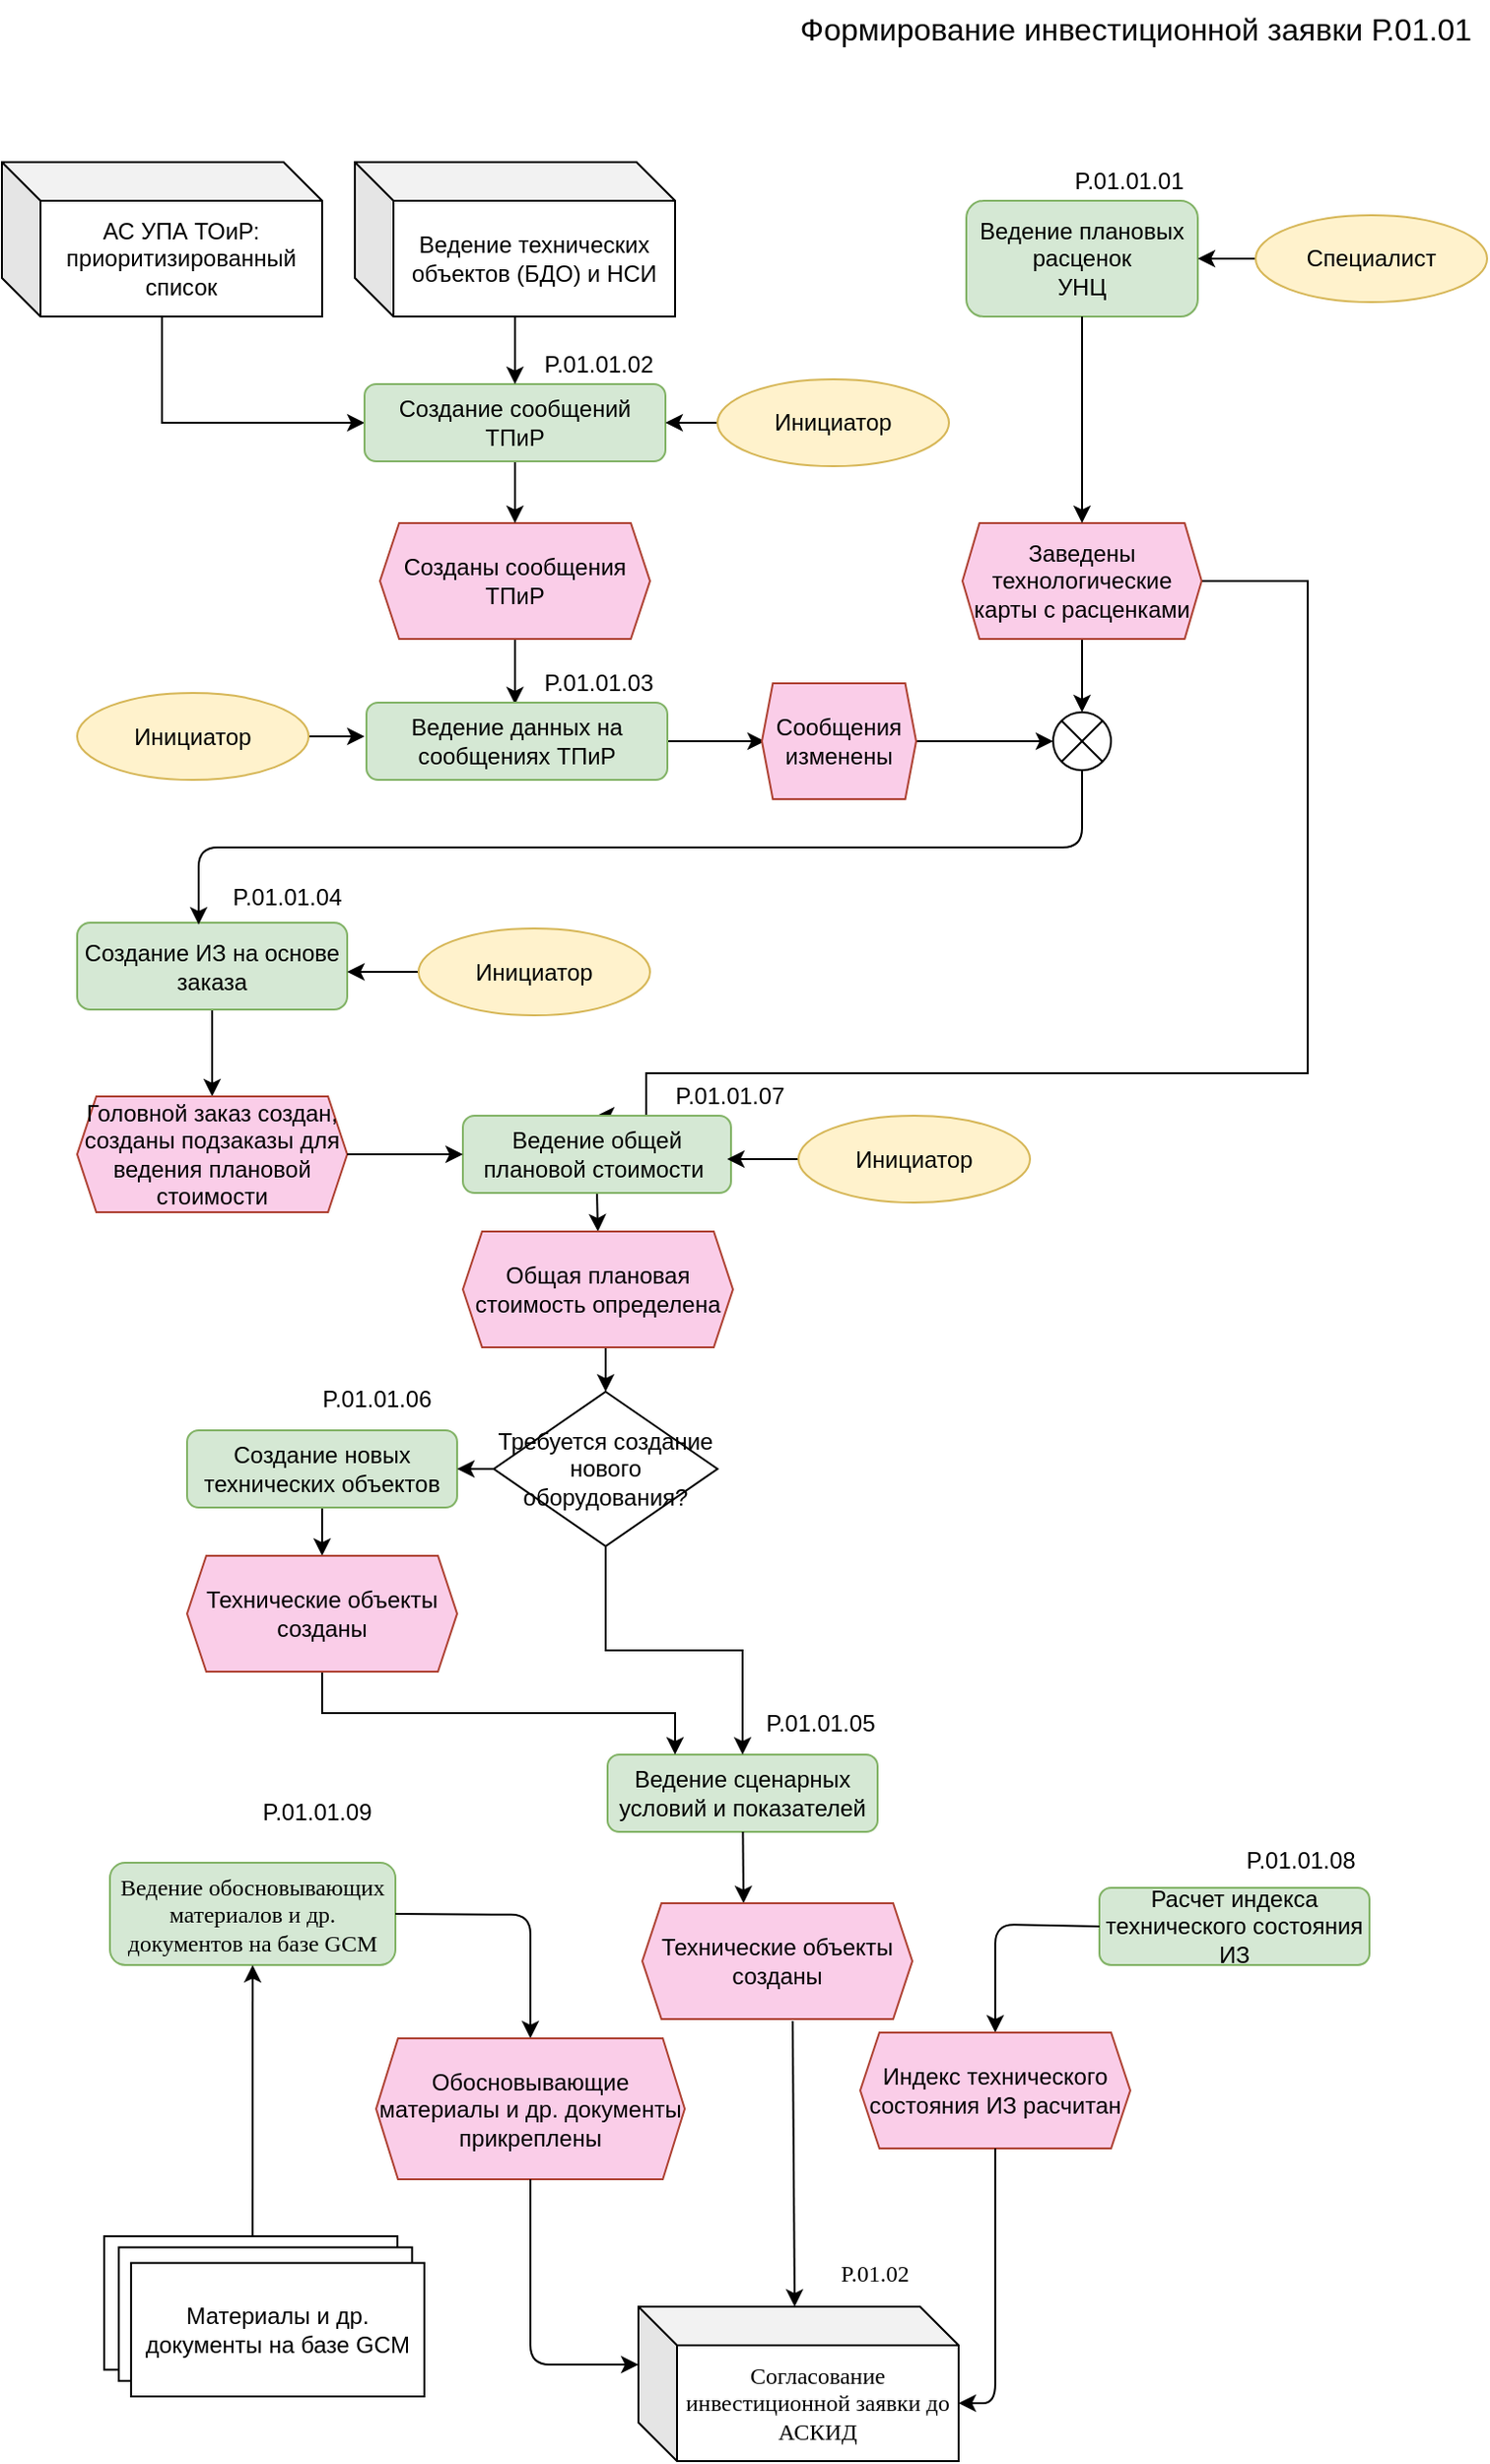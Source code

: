 <mxfile version="13.6.6" type="github" pages="7">
  <diagram id="C5RBs43oDa-KdzZeNtuy" name="Page-1">
    <mxGraphModel dx="1054" dy="585" grid="0" gridSize="10" guides="1" tooltips="1" connect="1" arrows="1" fold="1" page="1" pageScale="1" pageWidth="827" pageHeight="1169" math="0" shadow="0">
      <root>
        <mxCell id="WIyWlLk6GJQsqaUBKTNV-0" />
        <mxCell id="WIyWlLk6GJQsqaUBKTNV-1" parent="WIyWlLk6GJQsqaUBKTNV-0" />
        <mxCell id="c_pC5c1BMB6gCE4JTv8L-39" style="edgeStyle=orthogonalEdgeStyle;rounded=0;orthogonalLoop=1;jettySize=auto;html=1;" parent="WIyWlLk6GJQsqaUBKTNV-1" source="WIyWlLk6GJQsqaUBKTNV-7" target="c_pC5c1BMB6gCE4JTv8L-38" edge="1">
          <mxGeometry relative="1" as="geometry" />
        </mxCell>
        <mxCell id="WIyWlLk6GJQsqaUBKTNV-7" value="Создание ИЗ на основе заказа" style="rounded=1;whiteSpace=wrap;html=1;fontSize=12;glass=0;strokeWidth=1;shadow=0;fillColor=#d5e8d4;strokeColor=#82b366;" parent="WIyWlLk6GJQsqaUBKTNV-1" vertex="1">
          <mxGeometry x="73" y="488" width="140" height="45" as="geometry" />
        </mxCell>
        <mxCell id="ZHzvoA355msmICCRQiXV-10" style="edgeStyle=orthogonalEdgeStyle;rounded=0;orthogonalLoop=1;jettySize=auto;html=1;" parent="WIyWlLk6GJQsqaUBKTNV-1" source="c_pC5c1BMB6gCE4JTv8L-0" edge="1">
          <mxGeometry relative="1" as="geometry">
            <mxPoint x="300.0" y="374.882" as="targetPoint" />
          </mxGeometry>
        </mxCell>
        <mxCell id="c_pC5c1BMB6gCE4JTv8L-0" value="Созданы сообщения ТПиР" style="shape=hexagon;perimeter=hexagonPerimeter2;whiteSpace=wrap;html=1;size=0.071;strokeColor=#ae4132;fillColor=#FACDE8;" parent="WIyWlLk6GJQsqaUBKTNV-1" vertex="1">
          <mxGeometry x="230" y="281" width="140" height="60" as="geometry" />
        </mxCell>
        <mxCell id="c_pC5c1BMB6gCE4JTv8L-8" value="" style="shape=sumEllipse;perimeter=ellipsePerimeter;whiteSpace=wrap;html=1;backgroundOutline=1;" parent="WIyWlLk6GJQsqaUBKTNV-1" vertex="1">
          <mxGeometry x="579" y="379" width="30" height="30" as="geometry" />
        </mxCell>
        <mxCell id="c_pC5c1BMB6gCE4JTv8L-16" value="Ведение плановых расценок&lt;br&gt;УНЦ" style="rounded=1;whiteSpace=wrap;html=1;fillColor=#d5e8d4;strokeColor=#82b366;" parent="WIyWlLk6GJQsqaUBKTNV-1" vertex="1">
          <mxGeometry x="534" y="114" width="120" height="60" as="geometry" />
        </mxCell>
        <mxCell id="ZHzvoA355msmICCRQiXV-15" style="edgeStyle=orthogonalEdgeStyle;rounded=0;orthogonalLoop=1;jettySize=auto;html=1;entryX=0.5;entryY=0;entryDx=0;entryDy=0;" parent="WIyWlLk6GJQsqaUBKTNV-1" source="c_pC5c1BMB6gCE4JTv8L-32" target="c_pC5c1BMB6gCE4JTv8L-8" edge="1">
          <mxGeometry relative="1" as="geometry" />
        </mxCell>
        <mxCell id="KrrMwuWqhKUmEiuDbbGa-9" style="edgeStyle=orthogonalEdgeStyle;rounded=0;orthogonalLoop=1;jettySize=auto;html=1;entryX=0.5;entryY=0;entryDx=0;entryDy=0;" parent="WIyWlLk6GJQsqaUBKTNV-1" source="c_pC5c1BMB6gCE4JTv8L-32" target="c_pC5c1BMB6gCE4JTv8L-42" edge="1">
          <mxGeometry relative="1" as="geometry">
            <mxPoint x="734" y="496" as="targetPoint" />
            <Array as="points">
              <mxPoint x="711" y="311" />
              <mxPoint x="711" y="566" />
              <mxPoint x="368" y="566" />
            </Array>
          </mxGeometry>
        </mxCell>
        <mxCell id="c_pC5c1BMB6gCE4JTv8L-32" value="Заведены технологические карты с расценками" style="shape=hexagon;perimeter=hexagonPerimeter2;whiteSpace=wrap;html=1;size=0.071;strokeColor=#ae4132;fillColor=#FACDE8;" parent="WIyWlLk6GJQsqaUBKTNV-1" vertex="1">
          <mxGeometry x="532" y="281" width="124" height="60" as="geometry" />
        </mxCell>
        <mxCell id="c_pC5c1BMB6gCE4JTv8L-33" style="edgeStyle=orthogonalEdgeStyle;rounded=0;orthogonalLoop=1;jettySize=auto;html=1;entryX=0.5;entryY=0;entryDx=0;entryDy=0;" parent="WIyWlLk6GJQsqaUBKTNV-1" source="c_pC5c1BMB6gCE4JTv8L-16" target="c_pC5c1BMB6gCE4JTv8L-32" edge="1">
          <mxGeometry relative="1" as="geometry">
            <mxPoint x="757" y="123" as="sourcePoint" />
            <mxPoint x="502" y="193" as="targetPoint" />
          </mxGeometry>
        </mxCell>
        <mxCell id="c_pC5c1BMB6gCE4JTv8L-38" value="Головной заказ создан, созданы подзаказы для ведения плановой стоимости" style="shape=hexagon;perimeter=hexagonPerimeter2;whiteSpace=wrap;html=1;size=0.071;strokeColor=#ae4132;fillColor=#FACDE8;" parent="WIyWlLk6GJQsqaUBKTNV-1" vertex="1">
          <mxGeometry x="73" y="578" width="140" height="60" as="geometry" />
        </mxCell>
        <mxCell id="c_pC5c1BMB6gCE4JTv8L-43" value="Расчет индекса технического состояния ИЗ" style="rounded=1;whiteSpace=wrap;html=1;fontSize=12;glass=0;strokeWidth=1;shadow=0;fillColor=#d5e8d4;strokeColor=#82b366;" parent="WIyWlLk6GJQsqaUBKTNV-1" vertex="1">
          <mxGeometry x="603" y="988" width="140" height="40" as="geometry" />
        </mxCell>
        <mxCell id="RBD4TrE846BEy6D8oZNa-5" style="edgeStyle=orthogonalEdgeStyle;rounded=0;orthogonalLoop=1;jettySize=auto;html=1;exitX=0.5;exitY=1;exitDx=0;exitDy=0;entryX=0.5;entryY=0;entryDx=0;entryDy=0;" parent="WIyWlLk6GJQsqaUBKTNV-1" source="c_pC5c1BMB6gCE4JTv8L-42" target="RBD4TrE846BEy6D8oZNa-1" edge="1">
          <mxGeometry relative="1" as="geometry" />
        </mxCell>
        <mxCell id="c_pC5c1BMB6gCE4JTv8L-42" value="Ведение общей плановой стоимости&amp;nbsp;" style="rounded=1;whiteSpace=wrap;html=1;fontSize=12;glass=0;strokeWidth=1;shadow=0;fillColor=#d5e8d4;strokeColor=#82b366;" parent="WIyWlLk6GJQsqaUBKTNV-1" vertex="1">
          <mxGeometry x="273" y="588" width="139" height="40" as="geometry" />
        </mxCell>
        <mxCell id="c_pC5c1BMB6gCE4JTv8L-46" style="edgeStyle=orthogonalEdgeStyle;rounded=0;orthogonalLoop=1;jettySize=auto;html=1;" parent="WIyWlLk6GJQsqaUBKTNV-1" source="c_pC5c1BMB6gCE4JTv8L-38" target="c_pC5c1BMB6gCE4JTv8L-42" edge="1">
          <mxGeometry relative="1" as="geometry">
            <mxPoint x="503" y="634.5" as="targetPoint" />
            <mxPoint x="393" y="634.5" as="sourcePoint" />
          </mxGeometry>
        </mxCell>
        <mxCell id="c_pC5c1BMB6gCE4JTv8L-53" value="P.01.01.04" style="text;html=1;strokeColor=none;fillColor=none;align=center;verticalAlign=middle;whiteSpace=wrap;rounded=0;" parent="WIyWlLk6GJQsqaUBKTNV-1" vertex="1">
          <mxGeometry x="147" y="465" width="70" height="20" as="geometry" />
        </mxCell>
        <mxCell id="c_pC5c1BMB6gCE4JTv8L-54" value="P.01.01.01" style="text;html=1;strokeColor=none;fillColor=none;align=center;verticalAlign=middle;whiteSpace=wrap;rounded=0;" parent="WIyWlLk6GJQsqaUBKTNV-1" vertex="1">
          <mxGeometry x="583" y="94" width="71" height="20" as="geometry" />
        </mxCell>
        <mxCell id="c_pC5c1BMB6gCE4JTv8L-55" value="P.01.01.02" style="text;html=1;strokeColor=none;fillColor=none;align=center;verticalAlign=middle;whiteSpace=wrap;rounded=0;" parent="WIyWlLk6GJQsqaUBKTNV-1" vertex="1">
          <mxGeometry x="308" y="189" width="71" height="20" as="geometry" />
        </mxCell>
        <mxCell id="c_pC5c1BMB6gCE4JTv8L-56" value="P.01.01.03" style="text;html=1;strokeColor=none;fillColor=none;align=center;verticalAlign=middle;whiteSpace=wrap;rounded=0;" parent="WIyWlLk6GJQsqaUBKTNV-1" vertex="1">
          <mxGeometry x="308" y="354" width="71" height="20" as="geometry" />
        </mxCell>
        <mxCell id="c_pC5c1BMB6gCE4JTv8L-57" value="P.01.01.05" style="text;html=1;strokeColor=none;fillColor=none;align=center;verticalAlign=middle;whiteSpace=wrap;rounded=0;" parent="WIyWlLk6GJQsqaUBKTNV-1" vertex="1">
          <mxGeometry x="423" y="893" width="71" height="20" as="geometry" />
        </mxCell>
        <mxCell id="c_pC5c1BMB6gCE4JTv8L-62" value="P.01.01.07" style="text;html=1;strokeColor=none;fillColor=none;align=center;verticalAlign=middle;whiteSpace=wrap;rounded=0;" parent="WIyWlLk6GJQsqaUBKTNV-1" vertex="1">
          <mxGeometry x="376" y="568" width="71" height="20" as="geometry" />
        </mxCell>
        <mxCell id="c_pC5c1BMB6gCE4JTv8L-74" value="P.01.01.08" style="text;html=1;strokeColor=none;fillColor=none;align=center;verticalAlign=middle;whiteSpace=wrap;rounded=0;" parent="WIyWlLk6GJQsqaUBKTNV-1" vertex="1">
          <mxGeometry x="672" y="964" width="71" height="20" as="geometry" />
        </mxCell>
        <mxCell id="c_pC5c1BMB6gCE4JTv8L-76" value="&lt;font style=&quot;font-size: 16px&quot;&gt;Формирование инвестиционной заявки Р.01.01&lt;/font&gt;" style="text;html=1;strokeColor=none;fillColor=none;align=center;verticalAlign=middle;whiteSpace=wrap;rounded=0;" parent="WIyWlLk6GJQsqaUBKTNV-1" vertex="1">
          <mxGeometry x="440" y="10" width="364" height="30" as="geometry" />
        </mxCell>
        <mxCell id="ZHzvoA355msmICCRQiXV-4" style="edgeStyle=orthogonalEdgeStyle;rounded=0;orthogonalLoop=1;jettySize=auto;html=1;entryX=0;entryY=0.5;entryDx=0;entryDy=0;" parent="WIyWlLk6GJQsqaUBKTNV-1" source="ZHzvoA355msmICCRQiXV-0" target="ZHzvoA355msmICCRQiXV-3" edge="1">
          <mxGeometry relative="1" as="geometry">
            <Array as="points">
              <mxPoint x="117" y="229" />
            </Array>
          </mxGeometry>
        </mxCell>
        <mxCell id="ZHzvoA355msmICCRQiXV-0" value="АС УПА ТОиР: приоритизированный список" style="shape=cube;whiteSpace=wrap;html=1;boundedLbl=1;backgroundOutline=1;darkOpacity=0.05;darkOpacity2=0.1;" parent="WIyWlLk6GJQsqaUBKTNV-1" vertex="1">
          <mxGeometry x="34" y="94" width="166" height="80" as="geometry" />
        </mxCell>
        <mxCell id="ZHzvoA355msmICCRQiXV-8" style="edgeStyle=orthogonalEdgeStyle;rounded=0;orthogonalLoop=1;jettySize=auto;html=1;entryX=0.5;entryY=0;entryDx=0;entryDy=0;" parent="WIyWlLk6GJQsqaUBKTNV-1" source="ZHzvoA355msmICCRQiXV-3" target="c_pC5c1BMB6gCE4JTv8L-0" edge="1">
          <mxGeometry relative="1" as="geometry" />
        </mxCell>
        <mxCell id="ZHzvoA355msmICCRQiXV-3" value="Создание сообщений ТПиР" style="rounded=1;whiteSpace=wrap;html=1;fontSize=12;glass=0;strokeWidth=1;shadow=0;fillColor=#d5e8d4;strokeColor=#82b366;" parent="WIyWlLk6GJQsqaUBKTNV-1" vertex="1">
          <mxGeometry x="222" y="209" width="156" height="40" as="geometry" />
        </mxCell>
        <mxCell id="ZHzvoA355msmICCRQiXV-7" style="edgeStyle=orthogonalEdgeStyle;rounded=0;orthogonalLoop=1;jettySize=auto;html=1;entryX=0.5;entryY=0;entryDx=0;entryDy=0;" parent="WIyWlLk6GJQsqaUBKTNV-1" source="ZHzvoA355msmICCRQiXV-6" target="ZHzvoA355msmICCRQiXV-3" edge="1">
          <mxGeometry relative="1" as="geometry" />
        </mxCell>
        <mxCell id="ZHzvoA355msmICCRQiXV-6" value="Ведение технических объектов (БДО) и НСИ" style="shape=cube;whiteSpace=wrap;html=1;boundedLbl=1;backgroundOutline=1;darkOpacity=0.05;darkOpacity2=0.1;" parent="WIyWlLk6GJQsqaUBKTNV-1" vertex="1">
          <mxGeometry x="217" y="94" width="166" height="80" as="geometry" />
        </mxCell>
        <mxCell id="ZHzvoA355msmICCRQiXV-12" style="edgeStyle=orthogonalEdgeStyle;rounded=0;orthogonalLoop=1;jettySize=auto;html=1;" parent="WIyWlLk6GJQsqaUBKTNV-1" source="ZHzvoA355msmICCRQiXV-11" edge="1">
          <mxGeometry relative="1" as="geometry">
            <mxPoint x="429.529" y="394" as="targetPoint" />
          </mxGeometry>
        </mxCell>
        <mxCell id="ZHzvoA355msmICCRQiXV-11" value="Ведение данных на сообщениях ТПиР" style="rounded=1;whiteSpace=wrap;html=1;fontSize=12;glass=0;strokeWidth=1;shadow=0;fillColor=#d5e8d4;strokeColor=#82b366;" parent="WIyWlLk6GJQsqaUBKTNV-1" vertex="1">
          <mxGeometry x="223" y="374" width="156" height="40" as="geometry" />
        </mxCell>
        <mxCell id="ZHzvoA355msmICCRQiXV-16" style="edgeStyle=orthogonalEdgeStyle;rounded=0;orthogonalLoop=1;jettySize=auto;html=1;entryX=0;entryY=0.5;entryDx=0;entryDy=0;exitX=1;exitY=0.5;exitDx=0;exitDy=0;" parent="WIyWlLk6GJQsqaUBKTNV-1" source="ZHzvoA355msmICCRQiXV-13" target="c_pC5c1BMB6gCE4JTv8L-8" edge="1">
          <mxGeometry relative="1" as="geometry">
            <mxPoint x="521" y="394" as="sourcePoint" />
            <Array as="points">
              <mxPoint x="540" y="394" />
              <mxPoint x="540" y="394" />
            </Array>
          </mxGeometry>
        </mxCell>
        <mxCell id="ZHzvoA355msmICCRQiXV-13" value="Сообщения изменены" style="shape=hexagon;perimeter=hexagonPerimeter2;whiteSpace=wrap;html=1;size=0.071;strokeColor=#ae4132;fillColor=#FACDE8;" parent="WIyWlLk6GJQsqaUBKTNV-1" vertex="1">
          <mxGeometry x="428" y="364" width="80" height="60" as="geometry" />
        </mxCell>
        <mxCell id="ZHzvoA355msmICCRQiXV-17" style="edgeStyle=orthogonalEdgeStyle;rounded=0;orthogonalLoop=1;jettySize=auto;html=1;entryX=0;entryY=0.5;entryDx=0;entryDy=0;" parent="WIyWlLk6GJQsqaUBKTNV-1" source="ZHzvoA355msmICCRQiXV-18" edge="1">
          <mxGeometry relative="1" as="geometry">
            <Array as="points">
              <mxPoint x="151" y="391.5" />
            </Array>
            <mxPoint x="222" y="391.5" as="targetPoint" />
          </mxGeometry>
        </mxCell>
        <mxCell id="ZHzvoA355msmICCRQiXV-18" value="Инициатор" style="ellipse;whiteSpace=wrap;html=1;fillColor=#fff2cc;strokeColor=#d6b656;" parent="WIyWlLk6GJQsqaUBKTNV-1" vertex="1">
          <mxGeometry x="73" y="369" width="120" height="45" as="geometry" />
        </mxCell>
        <mxCell id="ZHzvoA355msmICCRQiXV-21" style="edgeStyle=orthogonalEdgeStyle;rounded=0;orthogonalLoop=1;jettySize=auto;html=1;entryX=1;entryY=0.5;entryDx=0;entryDy=0;" parent="WIyWlLk6GJQsqaUBKTNV-1" source="ZHzvoA355msmICCRQiXV-20" target="ZHzvoA355msmICCRQiXV-3" edge="1">
          <mxGeometry relative="1" as="geometry" />
        </mxCell>
        <mxCell id="ZHzvoA355msmICCRQiXV-20" value="Инициатор" style="ellipse;whiteSpace=wrap;html=1;fillColor=#fff2cc;strokeColor=#d6b656;" parent="WIyWlLk6GJQsqaUBKTNV-1" vertex="1">
          <mxGeometry x="405" y="206.5" width="120" height="45" as="geometry" />
        </mxCell>
        <mxCell id="ZHzvoA355msmICCRQiXV-23" style="edgeStyle=orthogonalEdgeStyle;rounded=0;orthogonalLoop=1;jettySize=auto;html=1;entryX=1;entryY=0.5;entryDx=0;entryDy=0;" parent="WIyWlLk6GJQsqaUBKTNV-1" source="ZHzvoA355msmICCRQiXV-22" target="c_pC5c1BMB6gCE4JTv8L-16" edge="1">
          <mxGeometry relative="1" as="geometry" />
        </mxCell>
        <mxCell id="ZHzvoA355msmICCRQiXV-22" value="Специалист" style="ellipse;whiteSpace=wrap;html=1;fillColor=#fff2cc;strokeColor=#d6b656;" parent="WIyWlLk6GJQsqaUBKTNV-1" vertex="1">
          <mxGeometry x="684" y="121.5" width="120" height="45" as="geometry" />
        </mxCell>
        <mxCell id="KrrMwuWqhKUmEiuDbbGa-4" value="Ведение сценарных условий и показателей" style="rounded=1;whiteSpace=wrap;html=1;fontSize=12;glass=0;strokeWidth=1;shadow=0;fillColor=#d5e8d4;strokeColor=#82b366;" parent="WIyWlLk6GJQsqaUBKTNV-1" vertex="1">
          <mxGeometry x="348" y="919" width="140" height="40" as="geometry" />
        </mxCell>
        <mxCell id="KrrMwuWqhKUmEiuDbbGa-11" style="edgeStyle=orthogonalEdgeStyle;rounded=0;orthogonalLoop=1;jettySize=auto;html=1;entryX=1;entryY=0.5;entryDx=0;entryDy=0;" parent="WIyWlLk6GJQsqaUBKTNV-1" source="KrrMwuWqhKUmEiuDbbGa-6" edge="1">
          <mxGeometry relative="1" as="geometry">
            <mxPoint x="410" y="610.5" as="targetPoint" />
          </mxGeometry>
        </mxCell>
        <mxCell id="KrrMwuWqhKUmEiuDbbGa-6" value="Инициатор" style="ellipse;whiteSpace=wrap;html=1;fillColor=#fff2cc;strokeColor=#d6b656;" parent="WIyWlLk6GJQsqaUBKTNV-1" vertex="1">
          <mxGeometry x="447" y="588" width="120" height="45" as="geometry" />
        </mxCell>
        <mxCell id="RBD4TrE846BEy6D8oZNa-11" style="edgeStyle=orthogonalEdgeStyle;rounded=0;orthogonalLoop=1;jettySize=auto;html=1;exitX=0.5;exitY=1;exitDx=0;exitDy=0;entryX=0.5;entryY=0;entryDx=0;entryDy=0;" parent="WIyWlLk6GJQsqaUBKTNV-1" source="KrrMwuWqhKUmEiuDbbGa-13" target="RBD4TrE846BEy6D8oZNa-7" edge="1">
          <mxGeometry relative="1" as="geometry" />
        </mxCell>
        <mxCell id="KrrMwuWqhKUmEiuDbbGa-13" value="Создание новых технических объектов" style="rounded=1;whiteSpace=wrap;html=1;fontSize=12;glass=0;strokeWidth=1;shadow=0;fillColor=#d5e8d4;strokeColor=#82b366;" parent="WIyWlLk6GJQsqaUBKTNV-1" vertex="1">
          <mxGeometry x="130" y="751" width="140" height="40" as="geometry" />
        </mxCell>
        <mxCell id="UifbFWHWKCnpqta1OFgQ-0" value="P.01.01.06" style="text;html=1;strokeColor=none;fillColor=none;align=center;verticalAlign=middle;whiteSpace=wrap;rounded=0;" parent="WIyWlLk6GJQsqaUBKTNV-1" vertex="1">
          <mxGeometry x="193" y="725" width="71" height="20" as="geometry" />
        </mxCell>
        <mxCell id="UifbFWHWKCnpqta1OFgQ-3" value="&lt;font style=&quot;font-size: 12px&quot;&gt;&lt;span style=&quot;font-family: &amp;#34;times new roman&amp;#34; , serif&quot;&gt;Ведение обосновывающих&lt;br/&gt;материалов и др. документов на базе &lt;/span&gt;&lt;span lang=&quot;EN-US&quot; style=&quot;font-family: &amp;#34;times new roman&amp;#34; , serif&quot;&gt;GCM&lt;/span&gt;&lt;/font&gt;" style="rounded=1;whiteSpace=wrap;html=1;fontSize=12;glass=0;strokeWidth=1;shadow=0;fillColor=#d5e8d4;strokeColor=#82b366;" parent="WIyWlLk6GJQsqaUBKTNV-1" vertex="1">
          <mxGeometry x="90" y="975" width="148" height="53" as="geometry" />
        </mxCell>
        <mxCell id="UifbFWHWKCnpqta1OFgQ-4" value="P.01.01.09" style="text;html=1;strokeColor=none;fillColor=none;align=center;verticalAlign=middle;whiteSpace=wrap;rounded=0;" parent="WIyWlLk6GJQsqaUBKTNV-1" vertex="1">
          <mxGeometry x="162" y="939" width="71" height="20" as="geometry" />
        </mxCell>
        <mxCell id="RBD4TrE846BEy6D8oZNa-6" style="edgeStyle=orthogonalEdgeStyle;rounded=0;orthogonalLoop=1;jettySize=auto;html=1;exitX=0;exitY=0.5;exitDx=0;exitDy=0;entryX=1;entryY=0.5;entryDx=0;entryDy=0;" parent="WIyWlLk6GJQsqaUBKTNV-1" source="RBD4TrE846BEy6D8oZNa-0" target="KrrMwuWqhKUmEiuDbbGa-13" edge="1">
          <mxGeometry relative="1" as="geometry" />
        </mxCell>
        <mxCell id="RBD4TrE846BEy6D8oZNa-16" style="edgeStyle=orthogonalEdgeStyle;rounded=0;orthogonalLoop=1;jettySize=auto;html=1;exitX=0.5;exitY=1;exitDx=0;exitDy=0;entryX=0.5;entryY=0;entryDx=0;entryDy=0;" parent="WIyWlLk6GJQsqaUBKTNV-1" source="RBD4TrE846BEy6D8oZNa-0" target="KrrMwuWqhKUmEiuDbbGa-4" edge="1">
          <mxGeometry relative="1" as="geometry" />
        </mxCell>
        <mxCell id="RBD4TrE846BEy6D8oZNa-0" value="Требуется создание нового оборудования?" style="rhombus;whiteSpace=wrap;html=1;" parent="WIyWlLk6GJQsqaUBKTNV-1" vertex="1">
          <mxGeometry x="289" y="731" width="116" height="80" as="geometry" />
        </mxCell>
        <mxCell id="VsEbySm1sSZCZi7b0_Ue-0" style="edgeStyle=orthogonalEdgeStyle;rounded=0;orthogonalLoop=1;jettySize=auto;html=1;exitX=0.5;exitY=1;exitDx=0;exitDy=0;entryX=0.5;entryY=0;entryDx=0;entryDy=0;" parent="WIyWlLk6GJQsqaUBKTNV-1" source="RBD4TrE846BEy6D8oZNa-1" target="RBD4TrE846BEy6D8oZNa-0" edge="1">
          <mxGeometry relative="1" as="geometry" />
        </mxCell>
        <mxCell id="RBD4TrE846BEy6D8oZNa-1" value="Общая плановая стоимость определена" style="shape=hexagon;perimeter=hexagonPerimeter2;whiteSpace=wrap;html=1;size=0.071;strokeColor=#ae4132;fillColor=#FACDE8;" parent="WIyWlLk6GJQsqaUBKTNV-1" vertex="1">
          <mxGeometry x="273" y="648" width="140" height="60" as="geometry" />
        </mxCell>
        <mxCell id="RBD4TrE846BEy6D8oZNa-17" style="edgeStyle=orthogonalEdgeStyle;rounded=0;orthogonalLoop=1;jettySize=auto;html=1;exitX=0.5;exitY=1;exitDx=0;exitDy=0;entryX=0.25;entryY=0;entryDx=0;entryDy=0;" parent="WIyWlLk6GJQsqaUBKTNV-1" source="RBD4TrE846BEy6D8oZNa-7" target="KrrMwuWqhKUmEiuDbbGa-4" edge="1">
          <mxGeometry relative="1" as="geometry" />
        </mxCell>
        <mxCell id="RBD4TrE846BEy6D8oZNa-7" value="Технические объекты созданы" style="shape=hexagon;perimeter=hexagonPerimeter2;whiteSpace=wrap;html=1;size=0.071;strokeColor=#ae4132;fillColor=#FACDE8;" parent="WIyWlLk6GJQsqaUBKTNV-1" vertex="1">
          <mxGeometry x="130" y="816" width="140" height="60" as="geometry" />
        </mxCell>
        <mxCell id="VsEbySm1sSZCZi7b0_Ue-1" style="edgeStyle=orthogonalEdgeStyle;rounded=0;orthogonalLoop=1;jettySize=auto;html=1;entryX=1;entryY=0.5;entryDx=0;entryDy=0;" parent="WIyWlLk6GJQsqaUBKTNV-1" source="VsEbySm1sSZCZi7b0_Ue-2" edge="1">
          <mxGeometry relative="1" as="geometry">
            <mxPoint x="213" y="513.5" as="targetPoint" />
          </mxGeometry>
        </mxCell>
        <mxCell id="VsEbySm1sSZCZi7b0_Ue-2" value="Инициатор" style="ellipse;whiteSpace=wrap;html=1;fillColor=#fff2cc;strokeColor=#d6b656;" parent="WIyWlLk6GJQsqaUBKTNV-1" vertex="1">
          <mxGeometry x="250" y="491" width="120" height="45" as="geometry" />
        </mxCell>
        <mxCell id="s8GqCYjSKLK5IoYDf4VW-6" value="" style="endArrow=classic;html=1;exitX=0.456;exitY=-0.026;exitDx=0;exitDy=0;exitPerimeter=0;" edge="1" parent="WIyWlLk6GJQsqaUBKTNV-1" source="s8GqCYjSKLK5IoYDf4VW-1" target="UifbFWHWKCnpqta1OFgQ-3">
          <mxGeometry width="50" height="50" relative="1" as="geometry">
            <mxPoint x="387" y="1120" as="sourcePoint" />
            <mxPoint x="437" y="1070" as="targetPoint" />
          </mxGeometry>
        </mxCell>
        <mxCell id="uCG1Ro20KsIEoRLT_VfN-0" value="&lt;span style=&quot;font-family: &amp;#34;times new roman&amp;#34; , serif&quot;&gt;&lt;font style=&quot;font-size: 12px&quot;&gt;Согласование инвестиционной заявки до АСКИД&lt;/font&gt;&lt;/span&gt;" style="shape=cube;whiteSpace=wrap;html=1;boundedLbl=1;backgroundOutline=1;darkOpacity=0.05;darkOpacity2=0.1;" vertex="1" parent="WIyWlLk6GJQsqaUBKTNV-1">
          <mxGeometry x="364" y="1205" width="166" height="80" as="geometry" />
        </mxCell>
        <mxCell id="uCG1Ro20KsIEoRLT_VfN-1" value="" style="endArrow=classic;html=1;entryX=0.375;entryY=0;entryDx=0;entryDy=0;" edge="1" parent="WIyWlLk6GJQsqaUBKTNV-1" source="KrrMwuWqhKUmEiuDbbGa-4" target="554fgYSlWopm2N4RrLIp-3">
          <mxGeometry width="50" height="50" relative="1" as="geometry">
            <mxPoint x="387" y="1096" as="sourcePoint" />
            <mxPoint x="418" y="984" as="targetPoint" />
          </mxGeometry>
        </mxCell>
        <mxCell id="uCG1Ro20KsIEoRLT_VfN-2" value="" style="endArrow=classic;html=1;exitX=0;exitY=0.5;exitDx=0;exitDy=0;entryX=0.5;entryY=0;entryDx=0;entryDy=0;" edge="1" parent="WIyWlLk6GJQsqaUBKTNV-1" source="c_pC5c1BMB6gCE4JTv8L-43" target="554fgYSlWopm2N4RrLIp-1">
          <mxGeometry width="50" height="50" relative="1" as="geometry">
            <mxPoint x="387" y="1096" as="sourcePoint" />
            <mxPoint x="449" y="1023" as="targetPoint" />
            <Array as="points">
              <mxPoint x="549" y="1007" />
            </Array>
          </mxGeometry>
        </mxCell>
        <mxCell id="uCG1Ro20KsIEoRLT_VfN-3" value="" style="endArrow=classic;html=1;exitX=1;exitY=0.5;exitDx=0;exitDy=0;" edge="1" parent="WIyWlLk6GJQsqaUBKTNV-1" source="UifbFWHWKCnpqta1OFgQ-3" target="554fgYSlWopm2N4RrLIp-0">
          <mxGeometry width="50" height="50" relative="1" as="geometry">
            <mxPoint x="387" y="1096" as="sourcePoint" />
            <mxPoint x="308" y="1020" as="targetPoint" />
            <Array as="points">
              <mxPoint x="308" y="1002" />
            </Array>
          </mxGeometry>
        </mxCell>
        <mxCell id="uCG1Ro20KsIEoRLT_VfN-4" value="" style="group" vertex="1" connectable="0" parent="WIyWlLk6GJQsqaUBKTNV-1">
          <mxGeometry x="87" y="1168.5" width="166" height="83" as="geometry" />
        </mxCell>
        <mxCell id="s8GqCYjSKLK5IoYDf4VW-5" value="" style="group" vertex="1" connectable="0" parent="uCG1Ro20KsIEoRLT_VfN-4">
          <mxGeometry width="166" height="83" as="geometry" />
        </mxCell>
        <mxCell id="s8GqCYjSKLK5IoYDf4VW-0" value="" style="rounded=0;whiteSpace=wrap;html=1;" vertex="1" parent="s8GqCYjSKLK5IoYDf4VW-5">
          <mxGeometry width="152.061" height="69.167" as="geometry" />
        </mxCell>
        <mxCell id="s8GqCYjSKLK5IoYDf4VW-1" value="" style="rounded=0;whiteSpace=wrap;html=1;" vertex="1" parent="s8GqCYjSKLK5IoYDf4VW-5">
          <mxGeometry x="7.603" y="5.764" width="152.061" height="69.167" as="geometry" />
        </mxCell>
        <mxCell id="s8GqCYjSKLK5IoYDf4VW-2" value="Материалы и др. документы на базе&amp;nbsp;&lt;span lang=&quot;EN-US&quot;&gt;GCM&lt;/span&gt;" style="rounded=0;whiteSpace=wrap;html=1;" vertex="1" parent="s8GqCYjSKLK5IoYDf4VW-5">
          <mxGeometry x="13.939" y="13.833" width="152.061" height="69.167" as="geometry" />
        </mxCell>
        <mxCell id="554fgYSlWopm2N4RrLIp-0" value="Обосновывающие материалы и др. документы прикреплены" style="shape=hexagon;perimeter=hexagonPerimeter2;whiteSpace=wrap;html=1;size=0.071;strokeColor=#ae4132;fillColor=#FACDE8;" vertex="1" parent="WIyWlLk6GJQsqaUBKTNV-1">
          <mxGeometry x="228" y="1066" width="160" height="73" as="geometry" />
        </mxCell>
        <mxCell id="554fgYSlWopm2N4RrLIp-1" value="Индекс технического состояния ИЗ расчитан" style="shape=hexagon;perimeter=hexagonPerimeter2;whiteSpace=wrap;html=1;size=0.071;strokeColor=#ae4132;fillColor=#FACDE8;" vertex="1" parent="WIyWlLk6GJQsqaUBKTNV-1">
          <mxGeometry x="479" y="1063" width="140" height="60" as="geometry" />
        </mxCell>
        <mxCell id="554fgYSlWopm2N4RrLIp-3" value="Технические объекты созданы" style="shape=hexagon;perimeter=hexagonPerimeter2;whiteSpace=wrap;html=1;size=0.071;strokeColor=#ae4132;fillColor=#FACDE8;" vertex="1" parent="WIyWlLk6GJQsqaUBKTNV-1">
          <mxGeometry x="366" y="996" width="140" height="60" as="geometry" />
        </mxCell>
        <mxCell id="554fgYSlWopm2N4RrLIp-4" value="" style="endArrow=classic;html=1;entryX=0.488;entryY=0;entryDx=0;entryDy=0;entryPerimeter=0;exitX=0.557;exitY=1.017;exitDx=0;exitDy=0;exitPerimeter=0;" edge="1" parent="WIyWlLk6GJQsqaUBKTNV-1" source="554fgYSlWopm2N4RrLIp-3" target="uCG1Ro20KsIEoRLT_VfN-0">
          <mxGeometry width="50" height="50" relative="1" as="geometry">
            <mxPoint x="387" y="1175" as="sourcePoint" />
            <mxPoint x="437" y="1125" as="targetPoint" />
          </mxGeometry>
        </mxCell>
        <mxCell id="554fgYSlWopm2N4RrLIp-5" value="" style="endArrow=classic;html=1;entryX=0;entryY=0;entryDx=166;entryDy=50;entryPerimeter=0;" edge="1" parent="WIyWlLk6GJQsqaUBKTNV-1" source="554fgYSlWopm2N4RrLIp-1" target="uCG1Ro20KsIEoRLT_VfN-0">
          <mxGeometry width="50" height="50" relative="1" as="geometry">
            <mxPoint x="387" y="1175" as="sourcePoint" />
            <mxPoint x="437" y="1125" as="targetPoint" />
            <Array as="points">
              <mxPoint x="549" y="1255" />
            </Array>
          </mxGeometry>
        </mxCell>
        <mxCell id="554fgYSlWopm2N4RrLIp-6" value="" style="endArrow=classic;html=1;exitX=0.5;exitY=1;exitDx=0;exitDy=0;entryX=0;entryY=0;entryDx=0;entryDy=30;entryPerimeter=0;" edge="1" parent="WIyWlLk6GJQsqaUBKTNV-1" source="554fgYSlWopm2N4RrLIp-0" target="uCG1Ro20KsIEoRLT_VfN-0">
          <mxGeometry width="50" height="50" relative="1" as="geometry">
            <mxPoint x="387" y="1175" as="sourcePoint" />
            <mxPoint x="437" y="1125" as="targetPoint" />
            <Array as="points">
              <mxPoint x="308" y="1235" />
            </Array>
          </mxGeometry>
        </mxCell>
        <mxCell id="j848m34oQJnxaAyS0ztU-0" value="&lt;span style=&quot;font-family: &amp;#34;times new roman&amp;#34; , serif&quot;&gt;&lt;font style=&quot;font-size: 12px&quot;&gt;P.01.02&lt;/font&gt;&lt;/span&gt;" style="text;whiteSpace=wrap;html=1;" vertex="1" parent="WIyWlLk6GJQsqaUBKTNV-1">
          <mxGeometry x="467" y="1174" width="67" height="29" as="geometry" />
        </mxCell>
        <mxCell id="j848m34oQJnxaAyS0ztU-1" value="" style="endArrow=classic;html=1;entryX=0.45;entryY=0.022;entryDx=0;entryDy=0;entryPerimeter=0;" edge="1" parent="WIyWlLk6GJQsqaUBKTNV-1" source="c_pC5c1BMB6gCE4JTv8L-8" target="WIyWlLk6GJQsqaUBKTNV-7">
          <mxGeometry width="50" height="50" relative="1" as="geometry">
            <mxPoint x="387" y="575" as="sourcePoint" />
            <mxPoint x="437" y="525" as="targetPoint" />
            <Array as="points">
              <mxPoint x="594" y="449" />
              <mxPoint x="136" y="449" />
            </Array>
          </mxGeometry>
        </mxCell>
      </root>
    </mxGraphModel>
  </diagram>
  <diagram id="g-K1aQRJvWMKiFnrw95E" name="Page-2">
    <mxGraphModel dx="1054" dy="585" grid="1" gridSize="10" guides="1" tooltips="1" connect="1" arrows="1" fold="1" page="1" pageScale="1" pageWidth="827" pageHeight="1169" math="0" shadow="0">
      <root>
        <mxCell id="uIY4lNAWo-kskuUKcdKT-0" />
        <mxCell id="uIY4lNAWo-kskuUKcdKT-1" parent="uIY4lNAWo-kskuUKcdKT-0" />
        <mxCell id="2fx5i3vzgXeuOOyfsUoW-0" style="edgeStyle=orthogonalEdgeStyle;rounded=0;orthogonalLoop=1;jettySize=auto;html=1;" parent="uIY4lNAWo-kskuUKcdKT-1" source="2fx5i3vzgXeuOOyfsUoW-1" target="2fx5i3vzgXeuOOyfsUoW-3" edge="1">
          <mxGeometry relative="1" as="geometry">
            <mxPoint x="344" y="380" as="targetPoint" />
          </mxGeometry>
        </mxCell>
        <mxCell id="2fx5i3vzgXeuOOyfsUoW-1" value="Согласование ИЗ" style="rounded=1;whiteSpace=wrap;html=1;fillColor=#d5e8d4;strokeColor=#82b366;" parent="uIY4lNAWo-kskuUKcdKT-1" vertex="1">
          <mxGeometry x="259" y="300" width="170" height="40" as="geometry" />
        </mxCell>
        <mxCell id="2fx5i3vzgXeuOOyfsUoW-2" style="edgeStyle=orthogonalEdgeStyle;rounded=0;orthogonalLoop=1;jettySize=auto;html=1;" parent="uIY4lNAWo-kskuUKcdKT-1" source="2fx5i3vzgXeuOOyfsUoW-3" target="qannbj6wSOCQxP0jTNL6-0" edge="1">
          <mxGeometry relative="1" as="geometry">
            <mxPoint x="344" y="570" as="targetPoint" />
          </mxGeometry>
        </mxCell>
        <mxCell id="J3HqutqDwcYl1ajq24ji-3" style="edgeStyle=orthogonalEdgeStyle;rounded=0;orthogonalLoop=1;jettySize=auto;html=1;exitX=1;exitY=0.5;exitDx=0;exitDy=0;entryX=1;entryY=1;entryDx=0;entryDy=0;" parent="uIY4lNAWo-kskuUKcdKT-1" source="2fx5i3vzgXeuOOyfsUoW-3" target="2fx5i3vzgXeuOOyfsUoW-4" edge="1">
          <mxGeometry relative="1" as="geometry">
            <Array as="points">
              <mxPoint x="429" y="420" />
              <mxPoint x="429" y="420" />
            </Array>
          </mxGeometry>
        </mxCell>
        <mxCell id="2fx5i3vzgXeuOOyfsUoW-3" value="Заявка согласована?&lt;br&gt;&amp;nbsp; &amp;nbsp; &amp;nbsp;&lt;br&gt;" style="rhombus;whiteSpace=wrap;html=1;" parent="uIY4lNAWo-kskuUKcdKT-1" vertex="1">
          <mxGeometry x="297" y="380" width="94" height="80" as="geometry" />
        </mxCell>
        <mxCell id="2fx5i3vzgXeuOOyfsUoW-4" value="Нет" style="text;html=1;strokeColor=none;fillColor=none;align=center;verticalAlign=middle;whiteSpace=wrap;rounded=0;" parent="uIY4lNAWo-kskuUKcdKT-1" vertex="1">
          <mxGeometry x="409" y="400" width="40" height="20" as="geometry" />
        </mxCell>
        <mxCell id="2fx5i3vzgXeuOOyfsUoW-5" value="Передача инвестиционной заявки в АСКИД" style="shape=cube;whiteSpace=wrap;html=1;boundedLbl=1;backgroundOutline=1;darkOpacity=0.05;darkOpacity2=0.1;" parent="uIY4lNAWo-kskuUKcdKT-1" vertex="1">
          <mxGeometry x="259" y="710" width="166" height="80" as="geometry" />
        </mxCell>
        <mxCell id="2fx5i3vzgXeuOOyfsUoW-6" value="Да" style="text;html=1;strokeColor=none;fillColor=none;align=center;verticalAlign=middle;whiteSpace=wrap;rounded=0;" parent="uIY4lNAWo-kskuUKcdKT-1" vertex="1">
          <mxGeometry x="344" y="460" width="27" height="20" as="geometry" />
        </mxCell>
        <mxCell id="2fx5i3vzgXeuOOyfsUoW-7" style="edgeStyle=orthogonalEdgeStyle;rounded=0;orthogonalLoop=1;jettySize=auto;html=1;entryX=0;entryY=0.5;entryDx=0;entryDy=0;" parent="uIY4lNAWo-kskuUKcdKT-1" source="2fx5i3vzgXeuOOyfsUoW-8" target="2fx5i3vzgXeuOOyfsUoW-1" edge="1">
          <mxGeometry relative="1" as="geometry" />
        </mxCell>
        <mxCell id="2fx5i3vzgXeuOOyfsUoW-8" value="Специалист" style="ellipse;whiteSpace=wrap;html=1;fillColor=#fff2cc;strokeColor=#d6b656;" parent="uIY4lNAWo-kskuUKcdKT-1" vertex="1">
          <mxGeometry x="80" y="297.5" width="120" height="45.5" as="geometry" />
        </mxCell>
        <mxCell id="2fx5i3vzgXeuOOyfsUoW-9" value="P.01.02.01" style="text;html=1;strokeColor=none;fillColor=none;align=center;verticalAlign=middle;whiteSpace=wrap;rounded=0;" parent="uIY4lNAWo-kskuUKcdKT-1" vertex="1">
          <mxGeometry x="358" y="280" width="71" height="20" as="geometry" />
        </mxCell>
        <mxCell id="2fx5i3vzgXeuOOyfsUoW-10" value="P.01.03" style="text;html=1;strokeColor=none;fillColor=none;align=center;verticalAlign=middle;whiteSpace=wrap;rounded=0;" parent="uIY4lNAWo-kskuUKcdKT-1" vertex="1">
          <mxGeometry x="360" y="690" width="49" height="20" as="geometry" />
        </mxCell>
        <mxCell id="_XO_F-RPzfcHMEpf0Aqa-4" style="edgeStyle=orthogonalEdgeStyle;rounded=0;orthogonalLoop=1;jettySize=auto;html=1;exitX=0.5;exitY=1;exitDx=0;exitDy=0;entryX=0.5;entryY=0;entryDx=0;entryDy=0;" parent="uIY4lNAWo-kskuUKcdKT-1" source="J3HqutqDwcYl1ajq24ji-0" target="_XO_F-RPzfcHMEpf0Aqa-0" edge="1">
          <mxGeometry relative="1" as="geometry" />
        </mxCell>
        <mxCell id="J3HqutqDwcYl1ajq24ji-0" value="Отклонение и корректировка ИЗ" style="rounded=1;whiteSpace=wrap;html=1;fillColor=#d5e8d4;strokeColor=#82b366;" parent="uIY4lNAWo-kskuUKcdKT-1" vertex="1">
          <mxGeometry x="449" y="400" width="170" height="40" as="geometry" />
        </mxCell>
        <mxCell id="J3HqutqDwcYl1ajq24ji-1" value="P.01.02.02" style="text;html=1;strokeColor=none;fillColor=none;align=center;verticalAlign=middle;whiteSpace=wrap;rounded=0;" parent="uIY4lNAWo-kskuUKcdKT-1" vertex="1">
          <mxGeometry x="548" y="380" width="71" height="20" as="geometry" />
        </mxCell>
        <mxCell id="J3HqutqDwcYl1ajq24ji-8" style="edgeStyle=orthogonalEdgeStyle;rounded=0;orthogonalLoop=1;jettySize=auto;html=1;" parent="uIY4lNAWo-kskuUKcdKT-1" source="J3HqutqDwcYl1ajq24ji-4" edge="1">
          <mxGeometry relative="1" as="geometry">
            <mxPoint x="344" y="300" as="targetPoint" />
            <Array as="points">
              <mxPoint x="344" y="260" />
              <mxPoint x="344" y="260" />
            </Array>
          </mxGeometry>
        </mxCell>
        <mxCell id="J3HqutqDwcYl1ajq24ji-4" value="Формирование инвестиционной заявки" style="shape=cube;whiteSpace=wrap;html=1;boundedLbl=1;backgroundOutline=1;darkOpacity=0.05;darkOpacity2=0.1;" parent="uIY4lNAWo-kskuUKcdKT-1" vertex="1">
          <mxGeometry x="259" y="170" width="166" height="80" as="geometry" />
        </mxCell>
        <mxCell id="J3HqutqDwcYl1ajq24ji-5" value="P.01.01" style="text;html=1;strokeColor=none;fillColor=none;align=center;verticalAlign=middle;whiteSpace=wrap;rounded=0;" parent="uIY4lNAWo-kskuUKcdKT-1" vertex="1">
          <mxGeometry x="369" y="140" width="49" height="20" as="geometry" />
        </mxCell>
        <mxCell id="wHRa-c25oqksgMRBYjr--0" value="&lt;span style=&quot;font-size: 12pt&quot;&gt;Согласование инвестиционной заявки до АСКИД&amp;nbsp;&amp;nbsp;&lt;/span&gt;&lt;span style=&quot;font-size: 12pt&quot;&gt;P.01.02&lt;/span&gt;&lt;span style=&quot;font-size: 12pt&quot;&gt;&lt;br&gt;&amp;nbsp;&lt;/span&gt;" style="text;html=1;strokeColor=none;fillColor=none;align=center;verticalAlign=middle;whiteSpace=wrap;rounded=0;" parent="uIY4lNAWo-kskuUKcdKT-1" vertex="1">
          <mxGeometry x="330" y="10" width="474" height="30" as="geometry" />
        </mxCell>
        <mxCell id="_XO_F-RPzfcHMEpf0Aqa-3" style="edgeStyle=orthogonalEdgeStyle;rounded=0;orthogonalLoop=1;jettySize=auto;html=1;exitX=1;exitY=0.5;exitDx=0;exitDy=0;entryX=1;entryY=0.5;entryDx=0;entryDy=0;" parent="uIY4lNAWo-kskuUKcdKT-1" source="_XO_F-RPzfcHMEpf0Aqa-0" target="2fx5i3vzgXeuOOyfsUoW-1" edge="1">
          <mxGeometry relative="1" as="geometry">
            <Array as="points">
              <mxPoint x="800" y="500" />
              <mxPoint x="800" y="320" />
            </Array>
          </mxGeometry>
        </mxCell>
        <mxCell id="_XO_F-RPzfcHMEpf0Aqa-0" value="Заявка откорректирована" style="shape=hexagon;perimeter=hexagonPerimeter2;whiteSpace=wrap;html=1;size=0.071;strokeColor=#ae4132;fillColor=#FACDE8;" parent="uIY4lNAWo-kskuUKcdKT-1" vertex="1">
          <mxGeometry x="464" y="470" width="140" height="60" as="geometry" />
        </mxCell>
        <mxCell id="_XO_F-RPzfcHMEpf0Aqa-2" style="edgeStyle=orthogonalEdgeStyle;rounded=0;orthogonalLoop=1;jettySize=auto;html=1;entryX=1;entryY=0.5;entryDx=0;entryDy=0;" parent="uIY4lNAWo-kskuUKcdKT-1" source="_XO_F-RPzfcHMEpf0Aqa-1" target="J3HqutqDwcYl1ajq24ji-0" edge="1">
          <mxGeometry relative="1" as="geometry" />
        </mxCell>
        <mxCell id="_XO_F-RPzfcHMEpf0Aqa-1" value="Специалист" style="ellipse;whiteSpace=wrap;html=1;fillColor=#fff2cc;strokeColor=#d6b656;" parent="uIY4lNAWo-kskuUKcdKT-1" vertex="1">
          <mxGeometry x="660" y="397.25" width="120" height="45.5" as="geometry" />
        </mxCell>
        <mxCell id="eImE4nozshgLwYc9yb4C-0" value="" style="endArrow=none;dashed=1;html=1;dashPattern=1 3;strokeWidth=2;" edge="1" parent="uIY4lNAWo-kskuUKcdKT-1">
          <mxGeometry width="50" height="50" relative="1" as="geometry">
            <mxPoint x="234" y="278" as="sourcePoint" />
            <mxPoint x="234" y="278" as="targetPoint" />
            <Array as="points">
              <mxPoint x="234" y="542" />
              <mxPoint x="840" y="542" />
              <mxPoint x="840" y="408" />
              <mxPoint x="840" y="278" />
            </Array>
          </mxGeometry>
        </mxCell>
        <mxCell id="uUwqxbn2LTaB9neSx4PI-0" value="&lt;font style=&quot;font-size: 12px&quot;&gt;Система SAP S/4HANA&lt;/font&gt;" style="text;whiteSpace=wrap;html=1;" vertex="1" parent="uIY4lNAWo-kskuUKcdKT-1">
          <mxGeometry x="670" y="340" width="178" height="29" as="geometry" />
        </mxCell>
        <mxCell id="qannbj6wSOCQxP0jTNL6-0" value="Интерфейс" style="ellipse;whiteSpace=wrap;html=1;aspect=fixed;" vertex="1" parent="uIY4lNAWo-kskuUKcdKT-1">
          <mxGeometry x="304" y="570" width="80" height="80" as="geometry" />
        </mxCell>
        <mxCell id="qannbj6wSOCQxP0jTNL6-1" value="" style="endArrow=classic;html=1;exitX=0.5;exitY=1;exitDx=0;exitDy=0;entryX=0.506;entryY=0.025;entryDx=0;entryDy=0;entryPerimeter=0;" edge="1" parent="uIY4lNAWo-kskuUKcdKT-1" source="qannbj6wSOCQxP0jTNL6-0" target="2fx5i3vzgXeuOOyfsUoW-5">
          <mxGeometry width="50" height="50" relative="1" as="geometry">
            <mxPoint x="390" y="520" as="sourcePoint" />
            <mxPoint x="440" y="470" as="targetPoint" />
          </mxGeometry>
        </mxCell>
        <mxCell id="J6h1Lwy_YnC3leDABPzA-0" value="" style="endArrow=none;dashed=1;html=1;dashPattern=1 3;strokeWidth=2;" edge="1" parent="uIY4lNAWo-kskuUKcdKT-1">
          <mxGeometry width="50" height="50" relative="1" as="geometry">
            <mxPoint x="247.5" y="660" as="sourcePoint" />
            <mxPoint x="247.5" y="660" as="targetPoint" />
            <Array as="points">
              <mxPoint x="248" y="840" />
              <mxPoint x="560" y="840" />
              <mxPoint x="560" y="660" />
            </Array>
          </mxGeometry>
        </mxCell>
        <mxCell id="7DsLugIsbXfXqeQKAMgO-0" value="Система АСКИД" style="text;html=1;strokeColor=none;fillColor=none;align=center;verticalAlign=middle;whiteSpace=wrap;rounded=0;" vertex="1" parent="uIY4lNAWo-kskuUKcdKT-1">
          <mxGeometry x="460" y="660" width="100" height="20" as="geometry" />
        </mxCell>
      </root>
    </mxGraphModel>
  </diagram>
  <diagram id="qCCtzFo12JJKiQEWSMpF" name="Page-3">
    <mxGraphModel dx="1054" dy="585" grid="0" gridSize="10" guides="1" tooltips="1" connect="1" arrows="1" fold="1" page="1" pageScale="1" pageWidth="827" pageHeight="1169" math="0" shadow="0">
      <root>
        <mxCell id="2nYcpS7fwBgkCxUIMv-R-0" />
        <mxCell id="2nYcpS7fwBgkCxUIMv-R-1" parent="2nYcpS7fwBgkCxUIMv-R-0" />
        <mxCell id="nf6SZ0pj0Dem82uTEeHt-0" style="edgeStyle=orthogonalEdgeStyle;rounded=0;orthogonalLoop=1;jettySize=auto;html=1;" parent="2nYcpS7fwBgkCxUIMv-R-1" source="o-uVd0T_ewzq5-CMJJRx-0" target="nf6SZ0pj0Dem82uTEeHt-1" edge="1">
          <mxGeometry relative="1" as="geometry">
            <mxPoint x="234" y="212" as="targetPoint" />
          </mxGeometry>
        </mxCell>
        <mxCell id="o-uVd0T_ewzq5-CMJJRx-0" value="&lt;span style=&quot;font-family: &amp;#34;times new roman&amp;#34; , serif&quot;&gt;&lt;font style=&quot;font-size: 12px&quot;&gt;Согласование инвестиционной заявки до АСКИД&lt;/font&gt;&lt;/span&gt;" style="shape=cube;whiteSpace=wrap;html=1;boundedLbl=1;backgroundOutline=1;darkOpacity=0.05;darkOpacity2=0.1;" parent="2nYcpS7fwBgkCxUIMv-R-1" vertex="1">
          <mxGeometry x="151" y="92" width="166" height="80" as="geometry" />
        </mxCell>
        <mxCell id="adWo_KyG0K3lABlDPwlD-0" value="&lt;font style=&quot;font-size: 12px&quot;&gt;P.01.02&lt;/font&gt;" style="text;html=1;strokeColor=none;fillColor=none;align=center;verticalAlign=middle;whiteSpace=wrap;rounded=0;" parent="2nYcpS7fwBgkCxUIMv-R-1" vertex="1">
          <mxGeometry x="248" y="72" width="49" height="20" as="geometry" />
        </mxCell>
        <mxCell id="g-H4BJ1Wary2l5bnuvEm-0" value="&lt;font style=&quot;font-size: 16px&quot;&gt;&lt;span&gt;Передача инвестиционной заявки в АСКИД&lt;/span&gt;&amp;nbsp;Р.01.03&lt;/font&gt;" style="text;html=1;strokeColor=none;fillColor=none;align=center;verticalAlign=middle;whiteSpace=wrap;rounded=0;" parent="2nYcpS7fwBgkCxUIMv-R-1" vertex="1">
          <mxGeometry x="395" y="10" width="409" height="30" as="geometry" />
        </mxCell>
        <mxCell id="nf6SZ0pj0Dem82uTEeHt-1" value="&lt;span style=&quot;font-family: &amp;#34;times new roman&amp;#34; , serif&quot;&gt;&lt;font style=&quot;font-size: 12px&quot;&gt;Создание инициативы на стороне АСКИД&lt;/font&gt;&lt;/span&gt;" style="rounded=1;whiteSpace=wrap;html=1;fillColor=#d5e8d4;strokeColor=#82b366;" parent="2nYcpS7fwBgkCxUIMv-R-1" vertex="1">
          <mxGeometry x="164" y="202" width="140" height="60" as="geometry" />
        </mxCell>
        <mxCell id="u_JtwXHPxepvXPoeJHaP-4" style="edgeStyle=orthogonalEdgeStyle;rounded=0;orthogonalLoop=1;jettySize=auto;html=1;entryX=0;entryY=0.5;entryDx=0;entryDy=0;entryPerimeter=0;" parent="2nYcpS7fwBgkCxUIMv-R-1" target="u_JtwXHPxepvXPoeJHaP-2" edge="1">
          <mxGeometry relative="1" as="geometry">
            <mxPoint x="557" y="236.5" as="sourcePoint" />
          </mxGeometry>
        </mxCell>
        <mxCell id="u_JtwXHPxepvXPoeJHaP-0" value="Интерфейс" style="ellipse;whiteSpace=wrap;html=1;aspect=fixed;" parent="2nYcpS7fwBgkCxUIMv-R-1" vertex="1">
          <mxGeometry x="483" y="196.5" width="80" height="80" as="geometry" />
        </mxCell>
        <mxCell id="u_JtwXHPxepvXPoeJHaP-7" style="edgeStyle=orthogonalEdgeStyle;rounded=0;orthogonalLoop=1;jettySize=auto;html=1;" parent="2nYcpS7fwBgkCxUIMv-R-1" source="u_JtwXHPxepvXPoeJHaP-2" target="u_JtwXHPxepvXPoeJHaP-0" edge="1">
          <mxGeometry relative="1" as="geometry">
            <mxPoint x="557" y="236.5" as="targetPoint" />
          </mxGeometry>
        </mxCell>
        <mxCell id="u_JtwXHPxepvXPoeJHaP-2" value="&lt;br&gt;&lt;br&gt;Создание инвестиционной заявки на стороне АСКИД.&lt;br&gt;Корректировка и согласование ИЗ." style="strokeWidth=2;html=1;shape=mxgraph.flowchart.database;whiteSpace=wrap;" parent="2nYcpS7fwBgkCxUIMv-R-1" vertex="1">
          <mxGeometry x="621" y="156.5" width="170" height="160" as="geometry" />
        </mxCell>
        <mxCell id="u_JtwXHPxepvXPoeJHaP-5" value="Система АСКИД" style="text;html=1;strokeColor=none;fillColor=none;align=center;verticalAlign=middle;whiteSpace=wrap;rounded=0;" parent="2nYcpS7fwBgkCxUIMv-R-1" vertex="1">
          <mxGeometry x="722" y="96.5" width="100" height="20" as="geometry" />
        </mxCell>
        <mxCell id="0um7T0gEFgthrOwVaBdq-3" value="" style="endArrow=none;dashed=1;html=1;dashPattern=1 3;strokeWidth=2;" parent="2nYcpS7fwBgkCxUIMv-R-1" edge="1">
          <mxGeometry width="50" height="50" relative="1" as="geometry">
            <mxPoint x="602" y="96.5" as="sourcePoint" />
            <mxPoint x="602" y="96.5" as="targetPoint" />
            <Array as="points">
              <mxPoint x="602" y="360.5" />
              <mxPoint x="822" y="360.5" />
              <mxPoint x="822" y="96.5" />
            </Array>
          </mxGeometry>
        </mxCell>
        <mxCell id="3i0Y3tJkDiM5zF4m9UsL-1" value="&lt;span style=&quot;font-family: &amp;#34;times new roman&amp;#34; , serif&quot;&gt;&lt;font style=&quot;font-size: 12px&quot;&gt;Согласование инвестиционной заявки в АСКИД&lt;/font&gt;&lt;/span&gt;" style="shape=cube;whiteSpace=wrap;html=1;boundedLbl=1;backgroundOutline=1;darkOpacity=0.05;darkOpacity2=0.1;" parent="2nYcpS7fwBgkCxUIMv-R-1" vertex="1">
          <mxGeometry x="44" y="399" width="166" height="80" as="geometry" />
        </mxCell>
        <mxCell id="rqerjDmjj1KPwKfVpqlx-0" value="&lt;font style=&quot;font-size: 12px&quot;&gt;P.01.04&lt;/font&gt;" style="text;html=1;strokeColor=none;fillColor=none;align=center;verticalAlign=middle;whiteSpace=wrap;rounded=0;" parent="2nYcpS7fwBgkCxUIMv-R-1" vertex="1">
          <mxGeometry x="143" y="375" width="49" height="20" as="geometry" />
        </mxCell>
        <mxCell id="Am7DBbpWjkdoNHqLogBd-1" style="edgeStyle=orthogonalEdgeStyle;rounded=0;orthogonalLoop=1;jettySize=auto;html=1;entryX=0;entryY=0.5;entryDx=0;entryDy=0;" parent="2nYcpS7fwBgkCxUIMv-R-1" target="nf6SZ0pj0Dem82uTEeHt-1" edge="1">
          <mxGeometry relative="1" as="geometry">
            <mxPoint x="126" y="232" as="sourcePoint" />
          </mxGeometry>
        </mxCell>
        <mxCell id="Am7DBbpWjkdoNHqLogBd-0" value="Специалист" style="ellipse;whiteSpace=wrap;html=1;fillColor=#fff2cc;strokeColor=#d6b656;" parent="2nYcpS7fwBgkCxUIMv-R-1" vertex="1">
          <mxGeometry x="6" y="210.5" width="120" height="45" as="geometry" />
        </mxCell>
        <mxCell id="uUV3IVL9VZoz6JlBbg8n-0" value="&lt;font style=&quot;font-size: 12px&quot;&gt;P.01.03.01 &lt;/font&gt;" style="text;whiteSpace=wrap;html=1;" parent="2nYcpS7fwBgkCxUIMv-R-1" vertex="1">
          <mxGeometry x="242" y="177" width="93" height="30" as="geometry" />
        </mxCell>
        <mxCell id="DrV_CC6BYpNRn7TuYZ_e-0" value="&lt;span style=&quot;font-family: &amp;#34;times new roman&amp;#34; , serif&quot;&gt;&lt;font style=&quot;font-size: 12px&quot;&gt;Получение подтверждения из АСКИД&lt;/font&gt;&lt;/span&gt;" style="rounded=1;whiteSpace=wrap;html=1;fillColor=#d5e8d4;strokeColor=#82b366;arcSize=15;" parent="2nYcpS7fwBgkCxUIMv-R-1" vertex="1">
          <mxGeometry x="417" y="409" width="140" height="60" as="geometry" />
        </mxCell>
        <mxCell id="DrV_CC6BYpNRn7TuYZ_e-1" value="" style="endArrow=classic;html=1;exitX=0;exitY=0.5;exitDx=0;exitDy=0;entryX=1;entryY=0.5;entryDx=0;entryDy=0;" parent="2nYcpS7fwBgkCxUIMv-R-1" source="DrV_CC6BYpNRn7TuYZ_e-0" target="Xwjm4bseiSN81tGQmAM0-2" edge="1">
          <mxGeometry width="50" height="50" relative="1" as="geometry">
            <mxPoint x="387" y="427" as="sourcePoint" />
            <mxPoint x="437" y="377" as="targetPoint" />
          </mxGeometry>
        </mxCell>
        <mxCell id="DrV_CC6BYpNRn7TuYZ_e-2" value="&lt;font style=&quot;font-size: 12px&quot;&gt;P.01.03.03 &lt;/font&gt;" style="text;whiteSpace=wrap;html=1;" parent="2nYcpS7fwBgkCxUIMv-R-1" vertex="1">
          <mxGeometry x="483" y="382" width="87" height="30" as="geometry" />
        </mxCell>
        <mxCell id="2VCkZ8ev8MxspsVgO5ag-0" value="&lt;font style=&quot;font-size: 12px&quot;&gt;P.01.03.02 &lt;/font&gt;" style="text;whiteSpace=wrap;html=1;" parent="2nYcpS7fwBgkCxUIMv-R-1" vertex="1">
          <mxGeometry x="755" y="67.5" width="87" height="29" as="geometry" />
        </mxCell>
        <mxCell id="ASybncCt_6IbOLdWpQ2C-0" value="Интерфейс" style="ellipse;whiteSpace=wrap;html=1;aspect=fixed;" parent="2nYcpS7fwBgkCxUIMv-R-1" vertex="1">
          <mxGeometry x="666" y="399" width="80" height="80" as="geometry" />
        </mxCell>
        <mxCell id="HsYLqsYNOz8AYnko1rbS-0" value="Инициатива создана" style="shape=hexagon;perimeter=hexagonPerimeter2;whiteSpace=wrap;html=1;size=0.071;strokeColor=#ae4132;fillColor=#FACDE8;" vertex="1" parent="2nYcpS7fwBgkCxUIMv-R-1">
          <mxGeometry x="323" y="203" width="140" height="60" as="geometry" />
        </mxCell>
        <mxCell id="1fMnoBbspWA8876TEw0o-0" value="" style="endArrow=classic;html=1;exitX=1;exitY=0.5;exitDx=0;exitDy=0;" edge="1" parent="2nYcpS7fwBgkCxUIMv-R-1" source="nf6SZ0pj0Dem82uTEeHt-1" target="HsYLqsYNOz8AYnko1rbS-0">
          <mxGeometry width="50" height="50" relative="1" as="geometry">
            <mxPoint x="387" y="334" as="sourcePoint" />
            <mxPoint x="437" y="284" as="targetPoint" />
          </mxGeometry>
        </mxCell>
        <mxCell id="Xwjm4bseiSN81tGQmAM0-0" value="" style="endArrow=classic;startArrow=classic;html=1;entryX=0;entryY=0.5;entryDx=0;entryDy=0;" edge="1" parent="2nYcpS7fwBgkCxUIMv-R-1" source="HsYLqsYNOz8AYnko1rbS-0" target="u_JtwXHPxepvXPoeJHaP-0">
          <mxGeometry width="50" height="50" relative="1" as="geometry">
            <mxPoint x="387" y="334" as="sourcePoint" />
            <mxPoint x="437" y="284" as="targetPoint" />
          </mxGeometry>
        </mxCell>
        <mxCell id="Xwjm4bseiSN81tGQmAM0-2" value="Подтверждение получено" style="shape=hexagon;perimeter=hexagonPerimeter2;whiteSpace=wrap;html=1;size=0.071;strokeColor=#ae4132;fillColor=#FACDE8;" vertex="1" parent="2nYcpS7fwBgkCxUIMv-R-1">
          <mxGeometry x="242" y="409" width="140" height="60" as="geometry" />
        </mxCell>
        <mxCell id="Xwjm4bseiSN81tGQmAM0-3" value="" style="endArrow=classic;html=1;exitX=0;exitY=0.5;exitDx=0;exitDy=0;" edge="1" parent="2nYcpS7fwBgkCxUIMv-R-1" source="Xwjm4bseiSN81tGQmAM0-2" target="3i0Y3tJkDiM5zF4m9UsL-1">
          <mxGeometry width="50" height="50" relative="1" as="geometry">
            <mxPoint x="387" y="334" as="sourcePoint" />
            <mxPoint x="437" y="284" as="targetPoint" />
          </mxGeometry>
        </mxCell>
        <mxCell id="ega8zmj5ZMulol8LFvdE-0" value="" style="endArrow=classic;startArrow=classic;html=1;exitX=0.5;exitY=0;exitDx=0;exitDy=0;" edge="1" parent="2nYcpS7fwBgkCxUIMv-R-1" source="ASybncCt_6IbOLdWpQ2C-0" target="u_JtwXHPxepvXPoeJHaP-2">
          <mxGeometry width="50" height="50" relative="1" as="geometry">
            <mxPoint x="387" y="327" as="sourcePoint" />
            <mxPoint x="437" y="277" as="targetPoint" />
          </mxGeometry>
        </mxCell>
        <mxCell id="ega8zmj5ZMulol8LFvdE-1" value="" style="endArrow=classic;startArrow=classic;html=1;exitX=1;exitY=0.5;exitDx=0;exitDy=0;" edge="1" parent="2nYcpS7fwBgkCxUIMv-R-1" source="DrV_CC6BYpNRn7TuYZ_e-0" target="ASybncCt_6IbOLdWpQ2C-0">
          <mxGeometry width="50" height="50" relative="1" as="geometry">
            <mxPoint x="387" y="327" as="sourcePoint" />
            <mxPoint x="437" y="277" as="targetPoint" />
          </mxGeometry>
        </mxCell>
      </root>
    </mxGraphModel>
  </diagram>
  <diagram id="U4qtcWyaJASmroTgLnzs" name="Page-4">
    <mxGraphModel dx="1054" dy="585" grid="0" gridSize="10" guides="1" tooltips="1" connect="1" arrows="1" fold="1" page="1" pageScale="1" pageWidth="827" pageHeight="1169" math="0" shadow="0">
      <root>
        <mxCell id="hhKOQZns3760f8i8-geJ-0" />
        <mxCell id="hhKOQZns3760f8i8-geJ-1" parent="hhKOQZns3760f8i8-geJ-0" />
        <mxCell id="qpx3Q2VWurJxZG1vas4N-0" value="&lt;font&gt;&lt;span style=&quot;font-size: 16px&quot;&gt;Согласование инвестиционной заявки в АСКИД Р.01.04&lt;/span&gt;&lt;/font&gt;" style="text;html=1;strokeColor=none;fillColor=none;align=center;verticalAlign=middle;whiteSpace=wrap;rounded=0;" parent="hhKOQZns3760f8i8-geJ-1" vertex="1">
          <mxGeometry x="368" y="10" width="436" height="30" as="geometry" />
        </mxCell>
        <mxCell id="bWxfmAh8v33M8ad3hohu-1" style="edgeStyle=orthogonalEdgeStyle;rounded=0;orthogonalLoop=1;jettySize=auto;html=1;entryX=0.5;entryY=0;entryDx=0;entryDy=0;" parent="hhKOQZns3760f8i8-geJ-1" source="QeKE1bZzhpKvt54h3yeR-0" target="bWxfmAh8v33M8ad3hohu-0" edge="1">
          <mxGeometry relative="1" as="geometry" />
        </mxCell>
        <mxCell id="zqzjYhxHLn3TAs3LUrE9-0" value="&lt;font style=&quot;font-size: 12px&quot;&gt;Передача инвестиционной заявки в АСКИД&amp;nbsp;&lt;/font&gt;" style="shape=cube;whiteSpace=wrap;html=1;boundedLbl=1;backgroundOutline=1;darkOpacity=0.05;darkOpacity2=0.1;" parent="hhKOQZns3760f8i8-geJ-1" vertex="1">
          <mxGeometry x="272" y="102" width="166" height="80" as="geometry" />
        </mxCell>
        <mxCell id="djAqqpANRbFnGxB2Wj4n-0" value="P.01.03" style="text;html=1;strokeColor=none;fillColor=none;align=center;verticalAlign=middle;whiteSpace=wrap;rounded=0;" parent="hhKOQZns3760f8i8-geJ-1" vertex="1">
          <mxGeometry x="372" y="78" width="49" height="20" as="geometry" />
        </mxCell>
        <mxCell id="K9nORBQ7vidtKDaq5GNe-0" style="edgeStyle=orthogonalEdgeStyle;rounded=0;orthogonalLoop=1;jettySize=auto;html=1;exitX=0.5;exitY=1;exitDx=0;exitDy=0;" parent="hhKOQZns3760f8i8-geJ-1" edge="1" target="XxF50EYIa_8RG40JXQUQ-0" source="bWxfmAh8v33M8ad3hohu-0">
          <mxGeometry relative="1" as="geometry">
            <mxPoint x="373" y="549" as="targetPoint" />
            <mxPoint x="445.5" y="557" as="sourcePoint" />
          </mxGeometry>
        </mxCell>
        <mxCell id="bWxfmAh8v33M8ad3hohu-0" value="Интерфейс IDOC&amp;nbsp;&lt;br style=&quot;font-size: 11px&quot;&gt;&lt;span style=&quot;font-size: 11px ; font-family: &amp;#34;calibri&amp;#34; , sans-serif&quot;&gt;ZTRM_PPM002_T_IDOC &amp;amp;&amp;nbsp;&lt;/span&gt;&lt;span style=&quot;font-size: 11px ; font-family: &amp;#34;calibri&amp;#34; , sans-serif&quot;&gt;ZTRM_PPM003_T_IDOC&lt;/span&gt;" style="ellipse;whiteSpace=wrap;html=1;aspect=fixed;fontSize=11;" parent="hhKOQZns3760f8i8-geJ-1" vertex="1">
          <mxGeometry x="329" y="486" width="83" height="83" as="geometry" />
        </mxCell>
        <mxCell id="BiBUfmdDDlIzIp6llmOI-3" style="edgeStyle=orthogonalEdgeStyle;rounded=0;orthogonalLoop=1;jettySize=auto;html=1;entryX=0;entryY=0.5;entryDx=0;entryDy=0;" parent="hhKOQZns3760f8i8-geJ-1" source="bWxfmAh8v33M8ad3hohu-2" target="7OKhSnxkhulgmEiVHJU7-1" edge="1">
          <mxGeometry relative="1" as="geometry">
            <Array as="points">
              <mxPoint x="199" y="652" />
            </Array>
          </mxGeometry>
        </mxCell>
        <mxCell id="bWxfmAh8v33M8ad3hohu-2" value="Создание Фонда, Определения проекта, СПП-элементов 2ого и 3его уровня" style="rounded=1;whiteSpace=wrap;html=1;fillColor=#f5f5f5;strokeColor=#666666;fontColor=#333333;" parent="hhKOQZns3760f8i8-geJ-1" vertex="1">
          <mxGeometry x="129" y="534" width="140" height="60" as="geometry" />
        </mxCell>
        <mxCell id="p9UmyLIY0F-mJ5_tziju-0" value="" style="endArrow=none;dashed=1;html=1;dashPattern=1 3;strokeWidth=2;" parent="hhKOQZns3760f8i8-geJ-1" edge="1">
          <mxGeometry width="50" height="50" relative="1" as="geometry">
            <mxPoint x="234" y="50" as="sourcePoint" />
            <mxPoint x="234" y="50" as="targetPoint" />
            <Array as="points">
              <mxPoint x="234" y="215" />
              <mxPoint x="514" y="215" />
              <mxPoint x="514" y="50" />
            </Array>
          </mxGeometry>
        </mxCell>
        <mxCell id="eOaOa8KSe2WHNZNuoLcI-0" value="Система АСКИД" style="text;html=1;strokeColor=none;fillColor=none;align=center;verticalAlign=middle;whiteSpace=wrap;rounded=0;" parent="hhKOQZns3760f8i8-geJ-1" vertex="1">
          <mxGeometry x="409.5" y="50" width="100" height="20" as="geometry" />
        </mxCell>
        <mxCell id="XxF50EYIa_8RG40JXQUQ-1" style="edgeStyle=orthogonalEdgeStyle;rounded=0;orthogonalLoop=1;jettySize=auto;html=1;entryX=1;entryY=0.5;entryDx=0;entryDy=0;" parent="hhKOQZns3760f8i8-geJ-1" source="XxF50EYIa_8RG40JXQUQ-0" target="bWxfmAh8v33M8ad3hohu-2" edge="1">
          <mxGeometry relative="1" as="geometry" />
        </mxCell>
        <mxCell id="7OKhSnxkhulgmEiVHJU7-2" style="edgeStyle=orthogonalEdgeStyle;rounded=0;orthogonalLoop=1;jettySize=auto;html=1;entryX=0.5;entryY=0;entryDx=0;entryDy=0;" parent="hhKOQZns3760f8i8-geJ-1" source="XxF50EYIa_8RG40JXQUQ-0" target="7OKhSnxkhulgmEiVHJU7-1" edge="1">
          <mxGeometry relative="1" as="geometry" />
        </mxCell>
        <mxCell id="XxF50EYIa_8RG40JXQUQ-0" value="" style="shape=sumEllipse;perimeter=ellipsePerimeter;whiteSpace=wrap;html=1;backgroundOutline=1;" parent="hhKOQZns3760f8i8-geJ-1" vertex="1">
          <mxGeometry x="358" y="577" width="30" height="30" as="geometry" />
        </mxCell>
        <mxCell id="7OKhSnxkhulgmEiVHJU7-0" value="P.01.04.01" style="text;html=1;strokeColor=none;fillColor=none;align=center;verticalAlign=middle;whiteSpace=wrap;rounded=0;" parent="hhKOQZns3760f8i8-geJ-1" vertex="1">
          <mxGeometry x="389" y="220" width="49" height="20" as="geometry" />
        </mxCell>
        <mxCell id="JkXyJDRW2Ao36Eujse0S-1" style="edgeStyle=orthogonalEdgeStyle;rounded=0;orthogonalLoop=1;jettySize=auto;html=1;entryX=0.5;entryY=0;entryDx=0;entryDy=0;" parent="hhKOQZns3760f8i8-geJ-1" source="7OKhSnxkhulgmEiVHJU7-1" target="JkXyJDRW2Ao36Eujse0S-0" edge="1">
          <mxGeometry relative="1" as="geometry" />
        </mxCell>
        <mxCell id="7OKhSnxkhulgmEiVHJU7-1" value="Создание подзаказов" style="rounded=1;whiteSpace=wrap;html=1;fillColor=#d5e8d4;strokeColor=#82b366;" parent="hhKOQZns3760f8i8-geJ-1" vertex="1">
          <mxGeometry x="293" y="622" width="160" height="60" as="geometry" />
        </mxCell>
        <mxCell id="BiBUfmdDDlIzIp6llmOI-1" value="P.01.03.02" style="text;html=1;strokeColor=none;fillColor=none;align=center;verticalAlign=middle;whiteSpace=wrap;rounded=0;" parent="hhKOQZns3760f8i8-geJ-1" vertex="1">
          <mxGeometry x="404" y="602" width="49" height="20" as="geometry" />
        </mxCell>
        <mxCell id="ZLezuD-C-r6y4P0OY-YI-1" style="edgeStyle=orthogonalEdgeStyle;rounded=0;orthogonalLoop=1;jettySize=auto;html=1;entryX=0;entryY=0.5;entryDx=0;entryDy=0;" parent="hhKOQZns3760f8i8-geJ-1" source="JkXyJDRW2Ao36Eujse0S-0" target="ZLezuD-C-r6y4P0OY-YI-3" edge="1">
          <mxGeometry relative="1" as="geometry">
            <mxPoint x="489" y="762" as="targetPoint" />
          </mxGeometry>
        </mxCell>
        <mxCell id="ZLezuD-C-r6y4P0OY-YI-13" style="edgeStyle=orthogonalEdgeStyle;rounded=0;orthogonalLoop=1;jettySize=auto;html=1;entryX=0.5;entryY=0;entryDx=0;entryDy=0;" parent="hhKOQZns3760f8i8-geJ-1" source="JkXyJDRW2Ao36Eujse0S-0" target="ZLezuD-C-r6y4P0OY-YI-2" edge="1">
          <mxGeometry relative="1" as="geometry" />
        </mxCell>
        <mxCell id="JkXyJDRW2Ao36Eujse0S-0" value="Подзаказы созданы" style="shape=hexagon;perimeter=hexagonPerimeter2;whiteSpace=wrap;html=1;size=0.071;strokeColor=#ae4132;fillColor=#FACDE8;" parent="hhKOQZns3760f8i8-geJ-1" vertex="1">
          <mxGeometry x="303" y="732" width="140" height="60" as="geometry" />
        </mxCell>
        <mxCell id="ZLezuD-C-r6y4P0OY-YI-8" style="edgeStyle=orthogonalEdgeStyle;rounded=0;orthogonalLoop=1;jettySize=auto;html=1;entryX=0.5;entryY=0;entryDx=0;entryDy=0;" parent="hhKOQZns3760f8i8-geJ-1" source="ZLezuD-C-r6y4P0OY-YI-2" target="ZLezuD-C-r6y4P0OY-YI-10" edge="1">
          <mxGeometry relative="1" as="geometry">
            <mxPoint x="373" y="952" as="targetPoint" />
          </mxGeometry>
        </mxCell>
        <mxCell id="ZLezuD-C-r6y4P0OY-YI-2" value="Изменение подзаказов: ведение плановой стоимости на уровне подзаказов, корректировка подзаказов" style="rounded=1;whiteSpace=wrap;html=1;fillColor=#d5e8d4;strokeColor=#82b366;" parent="hhKOQZns3760f8i8-geJ-1" vertex="1">
          <mxGeometry x="293" y="872" width="160" height="70" as="geometry" />
        </mxCell>
        <mxCell id="ZLezuD-C-r6y4P0OY-YI-7" style="edgeStyle=orthogonalEdgeStyle;rounded=0;orthogonalLoop=1;jettySize=auto;html=1;entryX=1;entryY=0.5;entryDx=0;entryDy=0;" parent="hhKOQZns3760f8i8-geJ-1" source="ZLezuD-C-r6y4P0OY-YI-3" target="ZLezuD-C-r6y4P0OY-YI-10" edge="1">
          <mxGeometry relative="1" as="geometry">
            <mxPoint x="569" y="952" as="targetPoint" />
            <Array as="points">
              <mxPoint x="569" y="832" />
              <mxPoint x="645" y="832" />
              <mxPoint x="645" y="1002" />
            </Array>
          </mxGeometry>
        </mxCell>
        <mxCell id="ZLezuD-C-r6y4P0OY-YI-3" value="Создание &quot;фиктивного&quot; технического объекта" style="rounded=1;whiteSpace=wrap;html=1;fillColor=#d5e8d4;strokeColor=#82b366;" parent="hhKOQZns3760f8i8-geJ-1" vertex="1">
          <mxGeometry x="509" y="732" width="120" height="60" as="geometry" />
        </mxCell>
        <mxCell id="ZLezuD-C-r6y4P0OY-YI-5" value="P.01.03.03" style="text;html=1;strokeColor=none;fillColor=none;align=center;verticalAlign=middle;whiteSpace=wrap;rounded=0;" parent="hhKOQZns3760f8i8-geJ-1" vertex="1">
          <mxGeometry x="404" y="834" width="45" height="20" as="geometry" />
        </mxCell>
        <mxCell id="ZLezuD-C-r6y4P0OY-YI-6" value="P.01.03.04" style="text;html=1;strokeColor=none;fillColor=none;align=center;verticalAlign=middle;whiteSpace=wrap;rounded=0;" parent="hhKOQZns3760f8i8-geJ-1" vertex="1">
          <mxGeometry x="580" y="712" width="49" height="20" as="geometry" />
        </mxCell>
        <mxCell id="BHkKlGE4q3dLwni6p9RK-2" style="edgeStyle=orthogonalEdgeStyle;rounded=0;orthogonalLoop=1;jettySize=auto;html=1;entryX=0.5;entryY=0;entryDx=0;entryDy=0;" parent="hhKOQZns3760f8i8-geJ-1" source="ZLezuD-C-r6y4P0OY-YI-10" target="ZLezuD-C-r6y4P0OY-YI-12" edge="1">
          <mxGeometry relative="1" as="geometry" />
        </mxCell>
        <mxCell id="ZLezuD-C-r6y4P0OY-YI-10" value="" style="shape=sumEllipse;perimeter=ellipsePerimeter;whiteSpace=wrap;html=1;backgroundOutline=1;" parent="hhKOQZns3760f8i8-geJ-1" vertex="1">
          <mxGeometry x="358" y="987" width="30" height="30" as="geometry" />
        </mxCell>
        <mxCell id="ZLezuD-C-r6y4P0OY-YI-12" value="Подзаказы изменены; готовы для учета фактических затрат" style="shape=hexagon;perimeter=hexagonPerimeter2;whiteSpace=wrap;html=1;size=0.071;strokeColor=#ae4132;fillColor=#FACDE8;" parent="hhKOQZns3760f8i8-geJ-1" vertex="1">
          <mxGeometry x="303" y="1072" width="140" height="60" as="geometry" />
        </mxCell>
        <mxCell id="ZLezuD-C-r6y4P0OY-YI-14" value="P.01.03.05" style="text;html=1;strokeColor=none;fillColor=none;align=center;verticalAlign=middle;whiteSpace=wrap;rounded=0;" parent="hhKOQZns3760f8i8-geJ-1" vertex="1">
          <mxGeometry x="404" y="852" width="45" height="20" as="geometry" />
        </mxCell>
        <mxCell id="a-ZYZ4mGyUUPPEAr6j9A-1" style="edgeStyle=orthogonalEdgeStyle;rounded=0;orthogonalLoop=1;jettySize=auto;html=1;entryX=0;entryY=0.5;entryDx=0;entryDy=0;" parent="hhKOQZns3760f8i8-geJ-1" target="ZLezuD-C-r6y4P0OY-YI-2" edge="1">
          <mxGeometry relative="1" as="geometry">
            <mxPoint x="235" y="907" as="sourcePoint" />
          </mxGeometry>
        </mxCell>
        <mxCell id="RbfxV30WdV_j7f8H4hf9-3" value="" style="edgeStyle=orthogonalEdgeStyle;rounded=0;orthogonalLoop=1;jettySize=auto;html=1;" edge="1" parent="hhKOQZns3760f8i8-geJ-1" target="ZLezuD-C-r6y4P0OY-YI-2">
          <mxGeometry relative="1" as="geometry">
            <mxPoint x="203" y="907" as="sourcePoint" />
          </mxGeometry>
        </mxCell>
        <mxCell id="a-ZYZ4mGyUUPPEAr6j9A-0" value="&lt;font style=&quot;font-size: 12px&quot;&gt;Создание СПП-элементов 5ого уровня&lt;/font&gt;" style="shape=cube;whiteSpace=wrap;html=1;boundedLbl=1;backgroundOutline=1;darkOpacity=0.05;darkOpacity2=0.1;" parent="hhKOQZns3760f8i8-geJ-1" vertex="1">
          <mxGeometry x="37" y="862" width="166" height="80" as="geometry" />
        </mxCell>
        <mxCell id="QeKE1bZzhpKvt54h3yeR-0" value="Заявка согласована?&lt;br&gt;&amp;nbsp; &amp;nbsp; &amp;nbsp;&lt;br&gt;" style="rhombus;whiteSpace=wrap;html=1;" parent="hhKOQZns3760f8i8-geJ-1" vertex="1">
          <mxGeometry x="245" y="363" width="94" height="80" as="geometry" />
        </mxCell>
        <mxCell id="QeKE1bZzhpKvt54h3yeR-1" style="edgeStyle=orthogonalEdgeStyle;rounded=0;orthogonalLoop=1;jettySize=auto;html=1;entryX=0.5;entryY=0;entryDx=0;entryDy=0;exitX=0.5;exitY=1;exitDx=0;exitDy=0;" parent="hhKOQZns3760f8i8-geJ-1" source="RbfxV30WdV_j7f8H4hf9-0" target="QeKE1bZzhpKvt54h3yeR-0" edge="1">
          <mxGeometry relative="1" as="geometry">
            <mxPoint x="368" y="180" as="sourcePoint" />
            <mxPoint x="368" y="330" as="targetPoint" />
          </mxGeometry>
        </mxCell>
        <mxCell id="QeKE1bZzhpKvt54h3yeR-2" value="Да" style="text;html=1;strokeColor=none;fillColor=none;align=center;verticalAlign=middle;whiteSpace=wrap;rounded=0;" parent="hhKOQZns3760f8i8-geJ-1" vertex="1">
          <mxGeometry x="291.5" y="437" width="40" height="20" as="geometry" />
        </mxCell>
        <mxCell id="QeKE1bZzhpKvt54h3yeR-5" value="Нет" style="text;html=1;strokeColor=none;fillColor=none;align=center;verticalAlign=middle;whiteSpace=wrap;rounded=0;" parent="hhKOQZns3760f8i8-geJ-1" vertex="1">
          <mxGeometry x="339" y="376" width="40" height="20" as="geometry" />
        </mxCell>
        <mxCell id="j6l5f8zFAApzri2Mxplj-0" value="&lt;span style=&quot;color: rgba(0 , 0 , 0 , 0) ; font-family: monospace ; font-size: 0px&quot;&gt;%3CmxGraphModel%3E%3Croot%3E%3CmxCell%20id%3D%220%22%2F%3E%3CmxCell%20id%3D%221%22%20parent%3D%220%22%2F%3E%3CmxCell%20id%3D%222%22%20value%3D%22%26lt%3Bfont%20style%3D%26quot%3Bfont-size%3A%2012px%26quot%3B%26gt%3B%D0%A4%D0%BE%D1%80%D0%BC%D0%B8%D1%80%D0%BE%D0%B2%D0%B0%D0%BD%D0%B8%D0%B5%20%D0%B8%D0%BD%D0%B2%D0%B5%D1%81%D1%82%D0%B8%D1%86%D0%B8%D0%BE%D0%BD%D0%BD%D0%BE%D0%B9%20%D0%B7%D0%B0%D1%8F%D0%B2%D0%BA%D0%B8%26lt%3B%2Ffont%26gt%3B%22%20style%3D%22shape%3Dcube%3BwhiteSpace%3Dwrap%3Bhtml%3D1%3BboundedLbl%3D1%3BbackgroundOutline%3D1%3BdarkOpacity%3D0.05%3BdarkOpacity2%3D0.1%3B%22%20vertex%3D%221%22%20parent%3D%221%22%3E%3CmxGeometry%20x%3D%22195%22%20y%3D%2292%22%20width%3D%22166%22%20height%3D%2280%22%20as%3D%22geometry%22%2F%3E%3C%2FmxCell%3E%3C%2Froot%3E%3C%2FmxGraphModel%3E&lt;/span&gt;" style="text;html=1;align=center;verticalAlign=middle;resizable=0;points=[];autosize=1;" parent="hhKOQZns3760f8i8-geJ-1" vertex="1">
          <mxGeometry x="582" y="382" width="20" height="20" as="geometry" />
        </mxCell>
        <mxCell id="1_IJ5qQIbaMj_JVTtIOz-3" style="edgeStyle=orthogonalEdgeStyle;rounded=0;orthogonalLoop=1;jettySize=auto;html=1;entryX=1;entryY=0.5;entryDx=0;entryDy=0;" parent="hhKOQZns3760f8i8-geJ-1" source="1_IJ5qQIbaMj_JVTtIOz-2" target="7OKhSnxkhulgmEiVHJU7-1" edge="1">
          <mxGeometry relative="1" as="geometry" />
        </mxCell>
        <mxCell id="1_IJ5qQIbaMj_JVTtIOz-2" value="Головной заказ" style="shape=hexagon;perimeter=hexagonPerimeter2;whiteSpace=wrap;html=1;size=0.071;strokeColor=#ae4132;fillColor=#FACDE8;" parent="hhKOQZns3760f8i8-geJ-1" vertex="1">
          <mxGeometry x="568.5" y="622" width="140" height="60" as="geometry" />
        </mxCell>
        <mxCell id="RCwe3_IpT3134PuYEngB-1" style="edgeStyle=orthogonalEdgeStyle;rounded=0;orthogonalLoop=1;jettySize=auto;html=1;entryX=1;entryY=0.5;entryDx=0;entryDy=0;" parent="hhKOQZns3760f8i8-geJ-1" source="RCwe3_IpT3134PuYEngB-0" target="7OKhSnxkhulgmEiVHJU7-1" edge="1">
          <mxGeometry relative="1" as="geometry" />
        </mxCell>
        <mxCell id="RCwe3_IpT3134PuYEngB-0" value="Специалист" style="ellipse;whiteSpace=wrap;html=1;fillColor=#fff2cc;strokeColor=#d6b656;" parent="hhKOQZns3760f8i8-geJ-1" vertex="1">
          <mxGeometry x="578.5" y="557" width="120" height="45" as="geometry" />
        </mxCell>
        <mxCell id="RCwe3_IpT3134PuYEngB-3" style="edgeStyle=orthogonalEdgeStyle;rounded=0;orthogonalLoop=1;jettySize=auto;html=1;entryX=1;entryY=0.5;entryDx=0;entryDy=0;" parent="hhKOQZns3760f8i8-geJ-1" source="RCwe3_IpT3134PuYEngB-2" target="ZLezuD-C-r6y4P0OY-YI-3" edge="1">
          <mxGeometry relative="1" as="geometry">
            <mxPoint x="663" y="762" as="sourcePoint" />
          </mxGeometry>
        </mxCell>
        <mxCell id="RCwe3_IpT3134PuYEngB-2" value="Специалист" style="ellipse;whiteSpace=wrap;html=1;fillColor=#fff2cc;strokeColor=#d6b656;" parent="hhKOQZns3760f8i8-geJ-1" vertex="1">
          <mxGeometry x="679" y="739.5" width="120" height="45" as="geometry" />
        </mxCell>
        <mxCell id="RCwe3_IpT3134PuYEngB-5" style="edgeStyle=orthogonalEdgeStyle;rounded=0;orthogonalLoop=1;jettySize=auto;html=1;entryX=1;entryY=0.5;entryDx=0;entryDy=0;" parent="hhKOQZns3760f8i8-geJ-1" source="RCwe3_IpT3134PuYEngB-4" target="ZLezuD-C-r6y4P0OY-YI-2" edge="1">
          <mxGeometry relative="1" as="geometry" />
        </mxCell>
        <mxCell id="RCwe3_IpT3134PuYEngB-4" value="Специалист" style="ellipse;whiteSpace=wrap;html=1;fillColor=#fff2cc;strokeColor=#d6b656;" parent="hhKOQZns3760f8i8-geJ-1" vertex="1">
          <mxGeometry x="509" y="884.5" width="120" height="45" as="geometry" />
        </mxCell>
        <mxCell id="2wbgaHQjGOdXKTvnphRv-1" value="" style="endArrow=classic;html=1;" parent="hhKOQZns3760f8i8-geJ-1" source="QeKE1bZzhpKvt54h3yeR-0" edge="1" target="ExWAKWt4a1os_6UyFa-p-0">
          <mxGeometry width="50" height="50" relative="1" as="geometry">
            <mxPoint x="394" y="435" as="sourcePoint" />
            <mxPoint x="563" y="318" as="targetPoint" />
          </mxGeometry>
        </mxCell>
        <mxCell id="6NvLYSJm0YmXXYJPiKCe-0" value="&lt;span style=&quot;font-family: &amp;#34;times new roman&amp;#34; , serif&quot;&gt;&lt;font style=&quot;font-size: 12px&quot;&gt;Создание новой инвестиционной заявки&lt;/font&gt;&lt;/span&gt;" style="rounded=1;whiteSpace=wrap;html=1;fillColor=#d5e8d4;strokeColor=#82b366;" vertex="1" parent="hhKOQZns3760f8i8-geJ-1">
          <mxGeometry x="557.5" y="376" width="154" height="53" as="geometry" />
        </mxCell>
        <mxCell id="6NvLYSJm0YmXXYJPiKCe-1" value="&lt;font style=&quot;font-size: 12px&quot;&gt;P.01.04.02 &lt;/font&gt;" style="text;whiteSpace=wrap;html=1;" vertex="1" parent="hhKOQZns3760f8i8-geJ-1">
          <mxGeometry x="643" y="349" width="87" height="29" as="geometry" />
        </mxCell>
        <mxCell id="6NvLYSJm0YmXXYJPiKCe-3" value="&lt;font style=&quot;font-size: 12px&quot;&gt;Система SAP S/4HANA&lt;/font&gt;" style="text;whiteSpace=wrap;html=1;" vertex="1" parent="hhKOQZns3760f8i8-geJ-1">
          <mxGeometry x="639" y="312" width="178" height="29" as="geometry" />
        </mxCell>
        <mxCell id="6NvLYSJm0YmXXYJPiKCe-6" value="" style="endArrow=none;dashed=1;html=1;dashPattern=1 3;strokeWidth=2;" edge="1" parent="hhKOQZns3760f8i8-geJ-1">
          <mxGeometry width="50" height="50" relative="1" as="geometry">
            <mxPoint x="505" y="307" as="sourcePoint" />
            <mxPoint x="505" y="307" as="targetPoint" />
            <Array as="points">
              <mxPoint x="505" y="472" />
              <mxPoint x="785" y="472" />
              <mxPoint x="785" y="307" />
            </Array>
          </mxGeometry>
        </mxCell>
        <mxCell id="RbfxV30WdV_j7f8H4hf9-0" value="&lt;span style=&quot;font-family: &amp;#34;times new roman&amp;#34; , serif&quot;&gt;&lt;font style=&quot;font-size: 12px&quot;&gt;Получение статуса согласования со стороны АСКИД&lt;/font&gt;&lt;/span&gt;" style="rounded=1;whiteSpace=wrap;html=1;fillColor=#d5e8d4;strokeColor=#82b366;" vertex="1" parent="hhKOQZns3760f8i8-geJ-1">
          <mxGeometry x="288" y="243" width="154" height="53" as="geometry" />
        </mxCell>
        <mxCell id="RbfxV30WdV_j7f8H4hf9-1" value="" style="endArrow=classic;html=1;entryX=0.5;entryY=0;entryDx=0;entryDy=0;exitX=0;exitY=0;exitDx=93;exitDy=80;exitPerimeter=0;" edge="1" parent="hhKOQZns3760f8i8-geJ-1" source="zqzjYhxHLn3TAs3LUrE9-0" target="RbfxV30WdV_j7f8H4hf9-0">
          <mxGeometry width="50" height="50" relative="1" as="geometry">
            <mxPoint x="387" y="313" as="sourcePoint" />
            <mxPoint x="437" y="263" as="targetPoint" />
          </mxGeometry>
        </mxCell>
        <mxCell id="ExWAKWt4a1os_6UyFa-p-0" value="Интерфейс" style="ellipse;whiteSpace=wrap;html=1;aspect=fixed;" vertex="1" parent="hhKOQZns3760f8i8-geJ-1">
          <mxGeometry x="409.5" y="362.5" width="80" height="80" as="geometry" />
        </mxCell>
        <mxCell id="ExWAKWt4a1os_6UyFa-p-4" value="" style="endArrow=classic;startArrow=classic;html=1;entryX=0;entryY=0.5;entryDx=0;entryDy=0;exitX=1;exitY=0.5;exitDx=0;exitDy=0;" edge="1" parent="hhKOQZns3760f8i8-geJ-1" source="ExWAKWt4a1os_6UyFa-p-0" target="6NvLYSJm0YmXXYJPiKCe-0">
          <mxGeometry width="50" height="50" relative="1" as="geometry">
            <mxPoint x="387" y="490" as="sourcePoint" />
            <mxPoint x="437" y="440" as="targetPoint" />
          </mxGeometry>
        </mxCell>
        <mxCell id="4ux96BljFfUCRb-c_Xii-0" value="Новая ИЗ создана" style="shape=hexagon;perimeter=hexagonPerimeter2;whiteSpace=wrap;html=1;size=0.071;strokeColor=#ae4132;fillColor=#FACDE8;" vertex="1" parent="hhKOQZns3760f8i8-geJ-1">
          <mxGeometry x="564.5" y="122" width="140" height="60" as="geometry" />
        </mxCell>
        <mxCell id="4ux96BljFfUCRb-c_Xii-1" value="" style="endArrow=classic;html=1;entryX=0.5;entryY=1;entryDx=0;entryDy=0;" edge="1" parent="hhKOQZns3760f8i8-geJ-1" source="6NvLYSJm0YmXXYJPiKCe-0" target="4ux96BljFfUCRb-c_Xii-0">
          <mxGeometry width="50" height="50" relative="1" as="geometry">
            <mxPoint x="387" y="390" as="sourcePoint" />
            <mxPoint x="437" y="340" as="targetPoint" />
          </mxGeometry>
        </mxCell>
        <mxCell id="4ux96BljFfUCRb-c_Xii-2" value="" style="endArrow=classic;html=1;exitX=0;exitY=0.5;exitDx=0;exitDy=0;entryX=0;entryY=0;entryDx=166;entryDy=50;entryPerimeter=0;" edge="1" parent="hhKOQZns3760f8i8-geJ-1" source="4ux96BljFfUCRb-c_Xii-0" target="zqzjYhxHLn3TAs3LUrE9-0">
          <mxGeometry width="50" height="50" relative="1" as="geometry">
            <mxPoint x="387" y="390" as="sourcePoint" />
            <mxPoint x="437" y="340" as="targetPoint" />
          </mxGeometry>
        </mxCell>
      </root>
    </mxGraphModel>
  </diagram>
  <diagram id="4-1iVEiEVuCQ9fqzwIXP" name="Page-5-6">
    <mxGraphModel dx="1054" dy="585" grid="0" gridSize="10" guides="1" tooltips="1" connect="1" arrows="1" fold="1" page="1" pageScale="1" pageWidth="827" pageHeight="1169" math="0" shadow="0">
      <root>
        <mxCell id="lddFftHXvSMCqNKw9mLe-0" />
        <mxCell id="lddFftHXvSMCqNKw9mLe-1" parent="lddFftHXvSMCqNKw9mLe-0" />
        <mxCell id="lddFftHXvSMCqNKw9mLe-2" value="&lt;font&gt;&lt;span style=&quot;font-size: 16px&quot;&gt;Формирование плана-графика воздействия на оборудование&amp;nbsp;Р.01.05&lt;/span&gt;&lt;/font&gt;" style="text;html=1;strokeColor=none;fillColor=none;align=center;verticalAlign=middle;whiteSpace=wrap;rounded=0;" parent="lddFftHXvSMCqNKw9mLe-1" vertex="1">
          <mxGeometry x="256" y="10" width="548" height="30" as="geometry" />
        </mxCell>
        <mxCell id="GWlFLUeLgS9lK_s_0RXm-2" style="edgeStyle=orthogonalEdgeStyle;rounded=0;orthogonalLoop=1;jettySize=auto;html=1;entryX=0.5;entryY=0;entryDx=0;entryDy=0;" parent="lddFftHXvSMCqNKw9mLe-1" source="7ppwu4SJuqjfRgD4UtDQ-0" target="GWlFLUeLgS9lK_s_0RXm-0" edge="1">
          <mxGeometry relative="1" as="geometry" />
        </mxCell>
        <mxCell id="7ppwu4SJuqjfRgD4UtDQ-0" value="Инвестиционная заявка и подзаказы ТПиР" style="shape=hexagon;perimeter=hexagonPerimeter2;whiteSpace=wrap;html=1;size=0.071;strokeColor=#ae4132;fillColor=#FACDE8;" parent="lddFftHXvSMCqNKw9mLe-1" vertex="1">
          <mxGeometry x="320" y="70" width="140" height="60" as="geometry" />
        </mxCell>
        <mxCell id="GWlFLUeLgS9lK_s_0RXm-1" style="edgeStyle=orthogonalEdgeStyle;rounded=0;orthogonalLoop=1;jettySize=auto;html=1;entryX=0;entryY=0.5;entryDx=0;entryDy=0;" parent="lddFftHXvSMCqNKw9mLe-1" source="7ppwu4SJuqjfRgD4UtDQ-1" target="GWlFLUeLgS9lK_s_0RXm-0" edge="1">
          <mxGeometry relative="1" as="geometry">
            <Array as="points">
              <mxPoint x="180" y="175" />
            </Array>
          </mxGeometry>
        </mxCell>
        <mxCell id="7ppwu4SJuqjfRgD4UtDQ-1" value="Заказы ТОиР" style="shape=hexagon;perimeter=hexagonPerimeter2;whiteSpace=wrap;html=1;size=0.071;strokeColor=#ae4132;fillColor=#FACDE8;" parent="lddFftHXvSMCqNKw9mLe-1" vertex="1">
          <mxGeometry x="110" y="70" width="140" height="60" as="geometry" />
        </mxCell>
        <mxCell id="GWlFLUeLgS9lK_s_0RXm-3" style="edgeStyle=orthogonalEdgeStyle;rounded=0;orthogonalLoop=1;jettySize=auto;html=1;entryX=1;entryY=0.5;entryDx=0;entryDy=0;" parent="lddFftHXvSMCqNKw9mLe-1" source="7ppwu4SJuqjfRgD4UtDQ-2" target="GWlFLUeLgS9lK_s_0RXm-0" edge="1">
          <mxGeometry relative="1" as="geometry">
            <Array as="points">
              <mxPoint x="600" y="175" />
            </Array>
          </mxGeometry>
        </mxCell>
        <mxCell id="7ppwu4SJuqjfRgD4UtDQ-2" value="Планируемые заказы ТОиР" style="shape=hexagon;perimeter=hexagonPerimeter2;whiteSpace=wrap;html=1;size=0.071;strokeColor=#ae4132;fillColor=#FACDE8;" parent="lddFftHXvSMCqNKw9mLe-1" vertex="1">
          <mxGeometry x="530" y="70" width="140" height="60" as="geometry" />
        </mxCell>
        <mxCell id="GWlFLUeLgS9lK_s_0RXm-5" style="edgeStyle=orthogonalEdgeStyle;rounded=0;orthogonalLoop=1;jettySize=auto;html=1;entryX=0.5;entryY=0;entryDx=0;entryDy=0;" parent="lddFftHXvSMCqNKw9mLe-1" source="GWlFLUeLgS9lK_s_0RXm-0" target="GWlFLUeLgS9lK_s_0RXm-4" edge="1">
          <mxGeometry relative="1" as="geometry" />
        </mxCell>
        <mxCell id="GWlFLUeLgS9lK_s_0RXm-0" value="" style="shape=sumEllipse;perimeter=ellipsePerimeter;whiteSpace=wrap;html=1;backgroundOutline=1;" parent="lddFftHXvSMCqNKw9mLe-1" vertex="1">
          <mxGeometry x="375" y="160" width="30" height="30" as="geometry" />
        </mxCell>
        <mxCell id="OemFu6wO052tQ6zlOylr-1" style="edgeStyle=orthogonalEdgeStyle;rounded=0;orthogonalLoop=1;jettySize=auto;html=1;entryX=0;entryY=0.5;entryDx=0;entryDy=0;" parent="lddFftHXvSMCqNKw9mLe-1" source="GWlFLUeLgS9lK_s_0RXm-4" target="OemFu6wO052tQ6zlOylr-0" edge="1">
          <mxGeometry relative="1" as="geometry" />
        </mxCell>
        <mxCell id="OemFu6wO052tQ6zlOylr-5" style="edgeStyle=orthogonalEdgeStyle;rounded=0;orthogonalLoop=1;jettySize=auto;html=1;entryX=0.5;entryY=0;entryDx=0;entryDy=0;" parent="lddFftHXvSMCqNKw9mLe-1" source="2HCvHpTxxMSzqndion3C-0" target="OemFu6wO052tQ6zlOylr-4" edge="1">
          <mxGeometry relative="1" as="geometry" />
        </mxCell>
        <mxCell id="GWlFLUeLgS9lK_s_0RXm-4" value="Формирование плана-графика воздействия на оборудование" style="rounded=1;whiteSpace=wrap;html=1;fillColor=#d5e8d4;strokeColor=#82b366;" parent="lddFftHXvSMCqNKw9mLe-1" vertex="1">
          <mxGeometry x="270" y="240" width="240" height="50" as="geometry" />
        </mxCell>
        <mxCell id="ss2F_G6jcj1SwrXuwTmJ-9" style="edgeStyle=orthogonalEdgeStyle;rounded=0;orthogonalLoop=1;jettySize=auto;html=1;entryX=0.5;entryY=0;entryDx=0;entryDy=0;" parent="lddFftHXvSMCqNKw9mLe-1" source="OemFu6wO052tQ6zlOylr-0" target="ss2F_G6jcj1SwrXuwTmJ-4" edge="1">
          <mxGeometry relative="1" as="geometry" />
        </mxCell>
        <mxCell id="OemFu6wO052tQ6zlOylr-0" value="Ведение версионности плана-графика" style="rounded=1;whiteSpace=wrap;html=1;fillColor=#f5f5f5;strokeColor=#666666;fontColor=#333333;" parent="lddFftHXvSMCqNKw9mLe-1" vertex="1">
          <mxGeometry x="564.5" y="235" width="131" height="60" as="geometry" />
        </mxCell>
        <mxCell id="OemFu6wO052tQ6zlOylr-2" value="&lt;font&gt;&lt;span style=&quot;font-size: 16px&quot;&gt;Формирование предложений и обоснований в корректировку плана ТОиР Р.01.05&lt;/span&gt;&lt;/font&gt;" style="text;html=1;strokeColor=none;fillColor=none;align=center;verticalAlign=middle;whiteSpace=wrap;rounded=0;" parent="lddFftHXvSMCqNKw9mLe-1" vertex="1">
          <mxGeometry x="484.25" y="450" width="342.5" height="35" as="geometry" />
        </mxCell>
        <mxCell id="ss2F_G6jcj1SwrXuwTmJ-17" style="edgeStyle=orthogonalEdgeStyle;rounded=0;orthogonalLoop=1;jettySize=auto;html=1;entryX=0.5;entryY=0;entryDx=0;entryDy=0;" parent="lddFftHXvSMCqNKw9mLe-1" source="OemFu6wO052tQ6zlOylr-4" target="hpph8Ryr1iIdlX0wm_2_-3" edge="1">
          <mxGeometry relative="1" as="geometry" />
        </mxCell>
        <mxCell id="OemFu6wO052tQ6zlOylr-4" value="План-график сформирован" style="shape=hexagon;perimeter=hexagonPerimeter2;whiteSpace=wrap;html=1;size=0.071;strokeColor=#ae4132;fillColor=#FACDE8;" parent="lddFftHXvSMCqNKw9mLe-1" vertex="1">
          <mxGeometry x="320" y="525" width="140" height="45" as="geometry" />
        </mxCell>
        <mxCell id="hpph8Ryr1iIdlX0wm_2_-0" value="P.01.05.03" style="text;html=1;strokeColor=none;fillColor=none;align=center;verticalAlign=middle;whiteSpace=wrap;rounded=0;" parent="lddFftHXvSMCqNKw9mLe-1" vertex="1">
          <mxGeometry x="460" y="305" width="49" height="20" as="geometry" />
        </mxCell>
        <mxCell id="hpph8Ryr1iIdlX0wm_2_-1" value="P.01.04.02" style="text;html=1;strokeColor=none;fillColor=none;align=center;verticalAlign=middle;whiteSpace=wrap;rounded=0;" parent="lddFftHXvSMCqNKw9mLe-1" vertex="1">
          <mxGeometry x="642" y="215" width="49" height="20" as="geometry" />
        </mxCell>
        <mxCell id="hpph8Ryr1iIdlX0wm_2_-2" value="P.01.05.01" style="text;html=1;strokeColor=none;fillColor=none;align=center;verticalAlign=middle;whiteSpace=wrap;rounded=0;" parent="lddFftHXvSMCqNKw9mLe-1" vertex="1">
          <mxGeometry x="411" y="505" width="49" height="20" as="geometry" />
        </mxCell>
        <mxCell id="hpph8Ryr1iIdlX0wm_2_-5" style="edgeStyle=orthogonalEdgeStyle;rounded=0;orthogonalLoop=1;jettySize=auto;html=1;entryX=0.5;entryY=0;entryDx=0;entryDy=0;" parent="lddFftHXvSMCqNKw9mLe-1" source="hpph8Ryr1iIdlX0wm_2_-3" target="hpph8Ryr1iIdlX0wm_2_-4" edge="1">
          <mxGeometry relative="1" as="geometry" />
        </mxCell>
        <mxCell id="hpph8Ryr1iIdlX0wm_2_-3" value="Формирование предложений в корректировку плана ТОиР" style="rounded=1;whiteSpace=wrap;html=1;fillColor=#d5e8d4;strokeColor=#82b366;" parent="lddFftHXvSMCqNKw9mLe-1" vertex="1">
          <mxGeometry x="270" y="605" width="240" height="45" as="geometry" />
        </mxCell>
        <mxCell id="ss2F_G6jcj1SwrXuwTmJ-18" style="edgeStyle=orthogonalEdgeStyle;rounded=0;orthogonalLoop=1;jettySize=auto;html=1;entryX=0;entryY=0.5;entryDx=0;entryDy=0;" parent="lddFftHXvSMCqNKw9mLe-1" source="hpph8Ryr1iIdlX0wm_2_-4" target="ss2F_G6jcj1SwrXuwTmJ-13" edge="1">
          <mxGeometry relative="1" as="geometry" />
        </mxCell>
        <mxCell id="hpph8Ryr1iIdlX0wm_2_-4" value="Предложение сформировано" style="shape=hexagon;perimeter=hexagonPerimeter2;whiteSpace=wrap;html=1;size=0.071;strokeColor=#ae4132;fillColor=#FACDE8;" parent="lddFftHXvSMCqNKw9mLe-1" vertex="1">
          <mxGeometry x="320" y="690" width="140" height="50" as="geometry" />
        </mxCell>
        <mxCell id="hpph8Ryr1iIdlX0wm_2_-10" style="edgeStyle=orthogonalEdgeStyle;rounded=0;orthogonalLoop=1;jettySize=auto;html=1;entryX=0;entryY=0.5;entryDx=0;entryDy=0;" parent="lddFftHXvSMCqNKw9mLe-1" source="hpph8Ryr1iIdlX0wm_2_-7" target="hpph8Ryr1iIdlX0wm_2_-15" edge="1">
          <mxGeometry relative="1" as="geometry">
            <mxPoint x="570" y="890" as="targetPoint" />
          </mxGeometry>
        </mxCell>
        <mxCell id="hpph8Ryr1iIdlX0wm_2_-7" value="Создание нового заказа ТОРО (или сообщения ТОРО) для включения технического объекта в план ТОиР" style="rounded=1;whiteSpace=wrap;html=1;fillColor=#d5e8d4;strokeColor=#82b366;" parent="lddFftHXvSMCqNKw9mLe-1" vertex="1">
          <mxGeometry x="270" y="880" width="240" height="60" as="geometry" />
        </mxCell>
        <mxCell id="hpph8Ryr1iIdlX0wm_2_-8" value="P.01.05.02" style="text;html=1;strokeColor=none;fillColor=none;align=center;verticalAlign=middle;whiteSpace=wrap;rounded=0;" parent="lddFftHXvSMCqNKw9mLe-1" vertex="1">
          <mxGeometry x="461" y="585" width="49" height="20" as="geometry" />
        </mxCell>
        <mxCell id="hpph8Ryr1iIdlX0wm_2_-9" value="P.01.05.02.01" style="text;html=1;strokeColor=none;fillColor=none;align=center;verticalAlign=middle;whiteSpace=wrap;rounded=0;" parent="lddFftHXvSMCqNKw9mLe-1" vertex="1">
          <mxGeometry x="440" y="860" width="70" height="20" as="geometry" />
        </mxCell>
        <mxCell id="hpph8Ryr1iIdlX0wm_2_-13" value="P.01.05.02.01" style="text;html=1;strokeColor=none;fillColor=none;align=center;verticalAlign=middle;whiteSpace=wrap;rounded=0;" parent="lddFftHXvSMCqNKw9mLe-1" vertex="1">
          <mxGeometry x="412" y="670" width="49" height="20" as="geometry" />
        </mxCell>
        <mxCell id="hpph8Ryr1iIdlX0wm_2_-12" value="P.01.05.02.02" style="text;html=1;strokeColor=none;fillColor=none;align=center;verticalAlign=middle;whiteSpace=wrap;rounded=0;" parent="lddFftHXvSMCqNKw9mLe-1" vertex="1">
          <mxGeometry x="651" y="860" width="70" height="20" as="geometry" />
        </mxCell>
        <mxCell id="hpph8Ryr1iIdlX0wm_2_-17" style="edgeStyle=orthogonalEdgeStyle;rounded=0;orthogonalLoop=1;jettySize=auto;html=1;entryX=0.5;entryY=0;entryDx=0;entryDy=0;" parent="lddFftHXvSMCqNKw9mLe-1" source="hpph8Ryr1iIdlX0wm_2_-15" target="hpph8Ryr1iIdlX0wm_2_-16" edge="1">
          <mxGeometry relative="1" as="geometry" />
        </mxCell>
        <mxCell id="hpph8Ryr1iIdlX0wm_2_-24" style="edgeStyle=orthogonalEdgeStyle;rounded=0;orthogonalLoop=1;jettySize=auto;html=1;entryX=0;entryY=0.5;entryDx=0;entryDy=0;" parent="lddFftHXvSMCqNKw9mLe-1" source="hpph8Ryr1iIdlX0wm_2_-15" target="GWlFLUeLgS9lK_s_0RXm-4" edge="1">
          <mxGeometry relative="1" as="geometry">
            <Array as="points">
              <mxPoint x="770" y="910" />
              <mxPoint x="770" y="1110" />
              <mxPoint x="100" y="1110" />
              <mxPoint x="100" y="265" />
            </Array>
          </mxGeometry>
        </mxCell>
        <mxCell id="hpph8Ryr1iIdlX0wm_2_-15" value="&lt;span style=&quot;color: rgb(0 , 0 , 0)&quot;&gt;Заказ создан; тех.объект исключен из программы ТПиР&amp;nbsp;&lt;/span&gt;" style="rounded=1;whiteSpace=wrap;html=1;fillColor=#f5f5f5;strokeColor=#666666;fontColor=#333333;" parent="lddFftHXvSMCqNKw9mLe-1" vertex="1">
          <mxGeometry x="590" y="880" width="131" height="60" as="geometry" />
        </mxCell>
        <mxCell id="hpph8Ryr1iIdlX0wm_2_-19" style="edgeStyle=orthogonalEdgeStyle;rounded=0;orthogonalLoop=1;jettySize=auto;html=1;entryX=0.5;entryY=0;entryDx=0;entryDy=0;" parent="lddFftHXvSMCqNKw9mLe-1" source="hpph8Ryr1iIdlX0wm_2_-16" target="hpph8Ryr1iIdlX0wm_2_-18" edge="1">
          <mxGeometry relative="1" as="geometry" />
        </mxCell>
        <mxCell id="hpph8Ryr1iIdlX0wm_2_-16" value="Дополнение заказа необходимыми данными" style="rounded=1;whiteSpace=wrap;html=1;fillColor=#d5e8d4;strokeColor=#82b366;" parent="lddFftHXvSMCqNKw9mLe-1" vertex="1">
          <mxGeometry x="565.5" y="970" width="180" height="30" as="geometry" />
        </mxCell>
        <mxCell id="hpph8Ryr1iIdlX0wm_2_-18" value="Заказ ТОиР изменен" style="shape=hexagon;perimeter=hexagonPerimeter2;whiteSpace=wrap;html=1;size=0.071;strokeColor=#ae4132;fillColor=#FACDE8;" parent="lddFftHXvSMCqNKw9mLe-1" vertex="1">
          <mxGeometry x="585.5" y="1030" width="140" height="60" as="geometry" />
        </mxCell>
        <mxCell id="hpph8Ryr1iIdlX0wm_2_-20" value="P.01.05.02.03" style="text;html=1;strokeColor=none;fillColor=none;align=center;verticalAlign=middle;whiteSpace=wrap;rounded=0;" parent="lddFftHXvSMCqNKw9mLe-1" vertex="1">
          <mxGeometry x="675.5" y="950" width="70" height="20" as="geometry" />
        </mxCell>
        <mxCell id="hpph8Ryr1iIdlX0wm_2_-23" value="P.01.04.01" style="text;html=1;strokeColor=none;fillColor=none;align=center;verticalAlign=middle;whiteSpace=wrap;rounded=0;" parent="lddFftHXvSMCqNKw9mLe-1" vertex="1">
          <mxGeometry x="461" y="220" width="49" height="20" as="geometry" />
        </mxCell>
        <mxCell id="ss2F_G6jcj1SwrXuwTmJ-11" style="edgeStyle=orthogonalEdgeStyle;rounded=0;orthogonalLoop=1;jettySize=auto;html=1;entryX=0;entryY=0.5;entryDx=0;entryDy=0;" parent="lddFftHXvSMCqNKw9mLe-1" source="2HCvHpTxxMSzqndion3C-0" target="GWlFLUeLgS9lK_s_0RXm-4" edge="1">
          <mxGeometry relative="1" as="geometry">
            <Array as="points">
              <mxPoint x="100" y="450" />
              <mxPoint x="100" y="265" />
            </Array>
          </mxGeometry>
        </mxCell>
        <mxCell id="2HCvHpTxxMSzqndion3C-0" value="План-график согласован?&amp;nbsp;&amp;nbsp;" style="rhombus;whiteSpace=wrap;html=1;" parent="lddFftHXvSMCqNKw9mLe-1" vertex="1">
          <mxGeometry x="343" y="410" width="94" height="80" as="geometry" />
        </mxCell>
        <mxCell id="2HCvHpTxxMSzqndion3C-3" value="Нет" style="text;html=1;strokeColor=none;fillColor=none;align=center;verticalAlign=middle;whiteSpace=wrap;rounded=0;" parent="lddFftHXvSMCqNKw9mLe-1" vertex="1">
          <mxGeometry x="303" y="430" width="40" height="20" as="geometry" />
        </mxCell>
        <mxCell id="2HCvHpTxxMSzqndion3C-4" value="Да" style="text;html=1;strokeColor=none;fillColor=none;align=center;verticalAlign=middle;whiteSpace=wrap;rounded=0;" parent="lddFftHXvSMCqNKw9mLe-1" vertex="1">
          <mxGeometry x="390" y="485" width="40" height="20" as="geometry" />
        </mxCell>
        <mxCell id="ss2F_G6jcj1SwrXuwTmJ-12" style="edgeStyle=orthogonalEdgeStyle;rounded=0;orthogonalLoop=1;jettySize=auto;html=1;entryX=0.5;entryY=0;entryDx=0;entryDy=0;" parent="lddFftHXvSMCqNKw9mLe-1" source="ss2F_G6jcj1SwrXuwTmJ-0" target="GWlFLUeLgS9lK_s_0RXm-4" edge="1">
          <mxGeometry relative="1" as="geometry" />
        </mxCell>
        <mxCell id="ss2F_G6jcj1SwrXuwTmJ-0" value="Специалист" style="ellipse;whiteSpace=wrap;html=1;fillColor=#fff2cc;strokeColor=#d6b656;" parent="lddFftHXvSMCqNKw9mLe-1" vertex="1">
          <mxGeometry x="50" y="197.5" width="120" height="45" as="geometry" />
        </mxCell>
        <mxCell id="ss2F_G6jcj1SwrXuwTmJ-8" style="edgeStyle=orthogonalEdgeStyle;rounded=0;orthogonalLoop=1;jettySize=auto;html=1;entryX=1;entryY=0.5;entryDx=0;entryDy=0;" parent="lddFftHXvSMCqNKw9mLe-1" source="ss2F_G6jcj1SwrXuwTmJ-4" target="ss2F_G6jcj1SwrXuwTmJ-7" edge="1">
          <mxGeometry relative="1" as="geometry" />
        </mxCell>
        <mxCell id="ss2F_G6jcj1SwrXuwTmJ-4" value="Версия плана-графика создана" style="shape=hexagon;perimeter=hexagonPerimeter2;whiteSpace=wrap;html=1;size=0.071;strokeColor=#ae4132;fillColor=#FACDE8;" parent="lddFftHXvSMCqNKw9mLe-1" vertex="1">
          <mxGeometry x="560" y="330" width="140" height="40" as="geometry" />
        </mxCell>
        <mxCell id="ss2F_G6jcj1SwrXuwTmJ-10" style="edgeStyle=orthogonalEdgeStyle;rounded=0;orthogonalLoop=1;jettySize=auto;html=1;entryX=0.5;entryY=0;entryDx=0;entryDy=0;" parent="lddFftHXvSMCqNKw9mLe-1" source="ss2F_G6jcj1SwrXuwTmJ-7" target="2HCvHpTxxMSzqndion3C-0" edge="1">
          <mxGeometry relative="1" as="geometry" />
        </mxCell>
        <mxCell id="ss2F_G6jcj1SwrXuwTmJ-7" value="Согласование плана-графика воздействия на оборудование" style="rounded=1;whiteSpace=wrap;html=1;fillColor=#d5e8d4;strokeColor=#82b366;" parent="lddFftHXvSMCqNKw9mLe-1" vertex="1">
          <mxGeometry x="270" y="325" width="240" height="50" as="geometry" />
        </mxCell>
        <mxCell id="ss2F_G6jcj1SwrXuwTmJ-20" style="edgeStyle=orthogonalEdgeStyle;rounded=0;orthogonalLoop=1;jettySize=auto;html=1;entryX=1;entryY=0.5;entryDx=0;entryDy=0;" parent="lddFftHXvSMCqNKw9mLe-1" source="ss2F_G6jcj1SwrXuwTmJ-13" target="ss2F_G6jcj1SwrXuwTmJ-14" edge="1">
          <mxGeometry relative="1" as="geometry">
            <Array as="points">
              <mxPoint x="663" y="800" />
            </Array>
          </mxGeometry>
        </mxCell>
        <mxCell id="ss2F_G6jcj1SwrXuwTmJ-13" value="Согласование плана-графика воздействия на оборудование" style="rounded=1;whiteSpace=wrap;html=1;fillColor=#d5e8d4;strokeColor=#82b366;" parent="lddFftHXvSMCqNKw9mLe-1" vertex="1">
          <mxGeometry x="550" y="690" width="225.5" height="50" as="geometry" />
        </mxCell>
        <mxCell id="ss2F_G6jcj1SwrXuwTmJ-21" style="edgeStyle=orthogonalEdgeStyle;rounded=0;orthogonalLoop=1;jettySize=auto;html=1;entryX=0.5;entryY=0;entryDx=0;entryDy=0;" parent="lddFftHXvSMCqNKw9mLe-1" source="ss2F_G6jcj1SwrXuwTmJ-14" target="hpph8Ryr1iIdlX0wm_2_-7" edge="1">
          <mxGeometry relative="1" as="geometry" />
        </mxCell>
        <mxCell id="ss2F_G6jcj1SwrXuwTmJ-22" style="edgeStyle=orthogonalEdgeStyle;rounded=0;orthogonalLoop=1;jettySize=auto;html=1;" parent="lddFftHXvSMCqNKw9mLe-1" source="ss2F_G6jcj1SwrXuwTmJ-14" edge="1">
          <mxGeometry relative="1" as="geometry">
            <mxPoint x="100" y="400" as="targetPoint" />
            <Array as="points">
              <mxPoint x="100" y="800" />
              <mxPoint x="100" y="420" />
            </Array>
          </mxGeometry>
        </mxCell>
        <mxCell id="ss2F_G6jcj1SwrXuwTmJ-14" value="План-график согласован?&amp;nbsp;&amp;nbsp;" style="rhombus;whiteSpace=wrap;html=1;" parent="lddFftHXvSMCqNKw9mLe-1" vertex="1">
          <mxGeometry x="343" y="760" width="94" height="80" as="geometry" />
        </mxCell>
        <mxCell id="ss2F_G6jcj1SwrXuwTmJ-19" value="P.01.05.03" style="text;html=1;strokeColor=none;fillColor=none;align=center;verticalAlign=middle;whiteSpace=wrap;rounded=0;" parent="lddFftHXvSMCqNKw9mLe-1" vertex="1">
          <mxGeometry x="726.5" y="670" width="49" height="20" as="geometry" />
        </mxCell>
        <mxCell id="ss2F_G6jcj1SwrXuwTmJ-23" value="Нет" style="text;html=1;strokeColor=none;fillColor=none;align=center;verticalAlign=middle;whiteSpace=wrap;rounded=0;" parent="lddFftHXvSMCqNKw9mLe-1" vertex="1">
          <mxGeometry x="303" y="780" width="40" height="20" as="geometry" />
        </mxCell>
        <mxCell id="ss2F_G6jcj1SwrXuwTmJ-24" value="Да" style="text;html=1;strokeColor=none;fillColor=none;align=center;verticalAlign=middle;whiteSpace=wrap;rounded=0;" parent="lddFftHXvSMCqNKw9mLe-1" vertex="1">
          <mxGeometry x="390" y="840" width="40" height="20" as="geometry" />
        </mxCell>
        <mxCell id="ss2F_G6jcj1SwrXuwTmJ-28" style="edgeStyle=orthogonalEdgeStyle;rounded=0;orthogonalLoop=1;jettySize=auto;html=1;exitX=1;exitY=0.5;exitDx=0;exitDy=0;entryX=0;entryY=0.5;entryDx=0;entryDy=0;" parent="lddFftHXvSMCqNKw9mLe-1" source="ss2F_G6jcj1SwrXuwTmJ-25" target="ss2F_G6jcj1SwrXuwTmJ-7" edge="1">
          <mxGeometry relative="1" as="geometry" />
        </mxCell>
        <mxCell id="ss2F_G6jcj1SwrXuwTmJ-25" value="Специалист" style="ellipse;whiteSpace=wrap;html=1;fillColor=#fff2cc;strokeColor=#d6b656;" parent="lddFftHXvSMCqNKw9mLe-1" vertex="1">
          <mxGeometry x="120" y="327.5" width="120" height="45" as="geometry" />
        </mxCell>
        <mxCell id="ss2F_G6jcj1SwrXuwTmJ-30" style="edgeStyle=orthogonalEdgeStyle;rounded=0;orthogonalLoop=1;jettySize=auto;html=1;entryX=0;entryY=0.5;entryDx=0;entryDy=0;" parent="lddFftHXvSMCqNKw9mLe-1" source="ss2F_G6jcj1SwrXuwTmJ-29" target="hpph8Ryr1iIdlX0wm_2_-3" edge="1">
          <mxGeometry relative="1" as="geometry">
            <Array as="points">
              <mxPoint x="200" y="628" />
              <mxPoint x="250" y="628" />
            </Array>
          </mxGeometry>
        </mxCell>
        <mxCell id="ss2F_G6jcj1SwrXuwTmJ-29" value="Специалист" style="ellipse;whiteSpace=wrap;html=1;fillColor=#fff2cc;strokeColor=#d6b656;" parent="lddFftHXvSMCqNKw9mLe-1" vertex="1">
          <mxGeometry x="140" y="540" width="120" height="45" as="geometry" />
        </mxCell>
        <mxCell id="ss2F_G6jcj1SwrXuwTmJ-32" style="edgeStyle=orthogonalEdgeStyle;rounded=0;orthogonalLoop=1;jettySize=auto;html=1;entryX=1;entryY=0.5;entryDx=0;entryDy=0;" parent="lddFftHXvSMCqNKw9mLe-1" source="ss2F_G6jcj1SwrXuwTmJ-31" target="ss2F_G6jcj1SwrXuwTmJ-13" edge="1">
          <mxGeometry relative="1" as="geometry">
            <Array as="points">
              <mxPoint x="796" y="628" />
              <mxPoint x="796" y="715" />
            </Array>
          </mxGeometry>
        </mxCell>
        <mxCell id="ss2F_G6jcj1SwrXuwTmJ-31" value="Специалист" style="ellipse;whiteSpace=wrap;html=1;fillColor=#fff2cc;strokeColor=#d6b656;" parent="lddFftHXvSMCqNKw9mLe-1" vertex="1">
          <mxGeometry x="655.5" y="605" width="120" height="45" as="geometry" />
        </mxCell>
        <mxCell id="ss2F_G6jcj1SwrXuwTmJ-34" style="edgeStyle=orthogonalEdgeStyle;rounded=0;orthogonalLoop=1;jettySize=auto;html=1;entryX=0;entryY=0.5;entryDx=0;entryDy=0;" parent="lddFftHXvSMCqNKw9mLe-1" source="ss2F_G6jcj1SwrXuwTmJ-33" target="hpph8Ryr1iIdlX0wm_2_-7" edge="1">
          <mxGeometry relative="1" as="geometry" />
        </mxCell>
        <mxCell id="ss2F_G6jcj1SwrXuwTmJ-35" style="edgeStyle=orthogonalEdgeStyle;rounded=0;orthogonalLoop=1;jettySize=auto;html=1;entryX=0;entryY=0.5;entryDx=0;entryDy=0;" parent="lddFftHXvSMCqNKw9mLe-1" source="ss2F_G6jcj1SwrXuwTmJ-33" target="hpph8Ryr1iIdlX0wm_2_-16" edge="1">
          <mxGeometry relative="1" as="geometry">
            <Array as="points">
              <mxPoint x="180" y="985" />
            </Array>
          </mxGeometry>
        </mxCell>
        <mxCell id="ss2F_G6jcj1SwrXuwTmJ-33" value="Специалист" style="ellipse;whiteSpace=wrap;html=1;fillColor=#fff2cc;strokeColor=#d6b656;" parent="lddFftHXvSMCqNKw9mLe-1" vertex="1">
          <mxGeometry x="120" y="887.5" width="120" height="45" as="geometry" />
        </mxCell>
      </root>
    </mxGraphModel>
  </diagram>
  <diagram id="6raxSAiR42x-UsJlRXgH" name="Page-7">
    <mxGraphModel dx="1054" dy="585" grid="0" gridSize="10" guides="1" tooltips="1" connect="1" arrows="1" fold="1" page="1" pageScale="1" pageWidth="827" pageHeight="1169" math="0" shadow="0">
      <root>
        <mxCell id="E2uEG9B_aQFYtEAOop1q-0" />
        <mxCell id="E2uEG9B_aQFYtEAOop1q-1" parent="E2uEG9B_aQFYtEAOop1q-0" />
        <mxCell id="w9eFnT5JxkWsALya2_3a-2" style="edgeStyle=orthogonalEdgeStyle;rounded=0;orthogonalLoop=1;jettySize=auto;html=1;entryX=0.5;entryY=0;entryDx=0;entryDy=0;" parent="E2uEG9B_aQFYtEAOop1q-1" source="sBL5zUxt9M6CVYN_hY-X-0" target="w9eFnT5JxkWsALya2_3a-0" edge="1">
          <mxGeometry relative="1" as="geometry" />
        </mxCell>
        <mxCell id="sBL5zUxt9M6CVYN_hY-X-0" value="Инвестиционная заявка и подзаказы ТПиР" style="shape=hexagon;perimeter=hexagonPerimeter2;whiteSpace=wrap;html=1;size=0.071;strokeColor=#ae4132;fillColor=#FACDE8;" parent="E2uEG9B_aQFYtEAOop1q-1" vertex="1">
          <mxGeometry x="200" y="60" width="140" height="60" as="geometry" />
        </mxCell>
        <mxCell id="yrig5m1AK9p7LuVtdSUg-0" value="&lt;font&gt;&lt;span style=&quot;font-size: 16px&quot;&gt;Учет выполнения программы ТПиР&amp;nbsp;Р.01.07&lt;/span&gt;&lt;/font&gt;" style="text;html=1;strokeColor=none;fillColor=none;align=center;verticalAlign=middle;whiteSpace=wrap;rounded=0;" parent="E2uEG9B_aQFYtEAOop1q-1" vertex="1">
          <mxGeometry x="462" y="10" width="342" height="30" as="geometry" />
        </mxCell>
        <mxCell id="f5nMeTH7BdB1MzyDZM_a-5" style="edgeStyle=orthogonalEdgeStyle;rounded=0;orthogonalLoop=1;jettySize=auto;html=1;entryX=0;entryY=0.5;entryDx=0;entryDy=0;" parent="E2uEG9B_aQFYtEAOop1q-1" source="03YL-fQPQ2HeiHD3kpbZ-1" target="w9eFnT5JxkWsALya2_3a-7" edge="1">
          <mxGeometry relative="1" as="geometry">
            <Array as="points">
              <mxPoint x="180" y="335" />
            </Array>
          </mxGeometry>
        </mxCell>
        <mxCell id="03YL-fQPQ2HeiHD3kpbZ-1" value="Проведение и учет фактических затрат на подзаказах" style="rounded=1;whiteSpace=wrap;html=1;fillColor=#d5e8d4;strokeColor=#82b366;" parent="E2uEG9B_aQFYtEAOop1q-1" vertex="1">
          <mxGeometry x="120" y="224.5" width="120" height="60" as="geometry" />
        </mxCell>
        <mxCell id="Jh-JjPKWh2RWZMMa6tFb-0" value="P.01.06.01" style="text;html=1;strokeColor=none;fillColor=none;align=center;verticalAlign=middle;whiteSpace=wrap;rounded=0;" parent="E2uEG9B_aQFYtEAOop1q-1" vertex="1">
          <mxGeometry x="191" y="204.5" width="49" height="20" as="geometry" />
        </mxCell>
        <mxCell id="w9eFnT5JxkWsALya2_3a-6" style="edgeStyle=orthogonalEdgeStyle;rounded=0;orthogonalLoop=1;jettySize=auto;html=1;entryX=1;entryY=0.5;entryDx=0;entryDy=0;" parent="E2uEG9B_aQFYtEAOop1q-1" source="Jh-JjPKWh2RWZMMa6tFb-2" target="w9eFnT5JxkWsALya2_3a-7" edge="1">
          <mxGeometry relative="1" as="geometry">
            <mxPoint x="385" y="350" as="targetPoint" />
            <Array as="points">
              <mxPoint x="380" y="335" />
            </Array>
          </mxGeometry>
        </mxCell>
        <mxCell id="Jh-JjPKWh2RWZMMa6tFb-2" value="Распределение фактических затрат; прямые бухгалтерские проводки" style="rounded=1;whiteSpace=wrap;html=1;fillColor=#d5e8d4;strokeColor=#82b366;" parent="E2uEG9B_aQFYtEAOop1q-1" vertex="1">
          <mxGeometry x="310" y="210" width="150" height="60" as="geometry" />
        </mxCell>
        <mxCell id="w9eFnT5JxkWsALya2_3a-3" style="edgeStyle=orthogonalEdgeStyle;rounded=0;orthogonalLoop=1;jettySize=auto;html=1;entryX=0.433;entryY=-0.006;entryDx=0;entryDy=0;entryPerimeter=0;" parent="E2uEG9B_aQFYtEAOop1q-1" source="w9eFnT5JxkWsALya2_3a-0" target="03YL-fQPQ2HeiHD3kpbZ-1" edge="1">
          <mxGeometry relative="1" as="geometry" />
        </mxCell>
        <mxCell id="w9eFnT5JxkWsALya2_3a-4" style="edgeStyle=orthogonalEdgeStyle;rounded=0;orthogonalLoop=1;jettySize=auto;html=1;entryX=0.439;entryY=-0.028;entryDx=0;entryDy=0;entryPerimeter=0;" parent="E2uEG9B_aQFYtEAOop1q-1" source="w9eFnT5JxkWsALya2_3a-0" target="Jh-JjPKWh2RWZMMa6tFb-2" edge="1">
          <mxGeometry relative="1" as="geometry" />
        </mxCell>
        <mxCell id="w9eFnT5JxkWsALya2_3a-0" value="" style="shape=sumEllipse;perimeter=ellipsePerimeter;whiteSpace=wrap;html=1;backgroundOutline=1;" parent="E2uEG9B_aQFYtEAOop1q-1" vertex="1">
          <mxGeometry x="255" y="165" width="30" height="30" as="geometry" />
        </mxCell>
        <mxCell id="w9eFnT5JxkWsALya2_3a-1" value="P.01.06.02" style="text;html=1;strokeColor=none;fillColor=none;align=center;verticalAlign=middle;whiteSpace=wrap;rounded=0;" parent="E2uEG9B_aQFYtEAOop1q-1" vertex="1">
          <mxGeometry x="411" y="190" width="49" height="20" as="geometry" />
        </mxCell>
        <mxCell id="w9eFnT5JxkWsALya2_3a-9" style="edgeStyle=orthogonalEdgeStyle;rounded=0;orthogonalLoop=1;jettySize=auto;html=1;entryX=0.5;entryY=0;entryDx=0;entryDy=0;" parent="E2uEG9B_aQFYtEAOop1q-1" source="w9eFnT5JxkWsALya2_3a-7" target="w9eFnT5JxkWsALya2_3a-8" edge="1">
          <mxGeometry relative="1" as="geometry" />
        </mxCell>
        <mxCell id="w9eFnT5JxkWsALya2_3a-7" value="" style="shape=sumEllipse;perimeter=ellipsePerimeter;whiteSpace=wrap;html=1;backgroundOutline=1;" parent="E2uEG9B_aQFYtEAOop1q-1" vertex="1">
          <mxGeometry x="255" y="320" width="30" height="30" as="geometry" />
        </mxCell>
        <mxCell id="w9eFnT5JxkWsALya2_3a-12" style="edgeStyle=orthogonalEdgeStyle;rounded=0;orthogonalLoop=1;jettySize=auto;html=1;entryX=0.5;entryY=0;entryDx=0;entryDy=0;" parent="E2uEG9B_aQFYtEAOop1q-1" source="w9eFnT5JxkWsALya2_3a-8" target="w9eFnT5JxkWsALya2_3a-11" edge="1">
          <mxGeometry relative="1" as="geometry" />
        </mxCell>
        <mxCell id="tDH320bqyPT_5_HUDX5i-1" style="edgeStyle=orthogonalEdgeStyle;rounded=0;orthogonalLoop=1;jettySize=auto;html=1;entryX=0;entryY=0.5;entryDx=0;entryDy=0;" parent="E2uEG9B_aQFYtEAOop1q-1" source="w9eFnT5JxkWsALya2_3a-8" target="tDH320bqyPT_5_HUDX5i-0" edge="1">
          <mxGeometry relative="1" as="geometry" />
        </mxCell>
        <mxCell id="w9eFnT5JxkWsALya2_3a-8" value="Подзаказы ТПиР изменены" style="shape=hexagon;perimeter=hexagonPerimeter2;whiteSpace=wrap;html=1;size=0.071;strokeColor=#ae4132;fillColor=#FACDE8;" parent="E2uEG9B_aQFYtEAOop1q-1" vertex="1">
          <mxGeometry x="200" y="395" width="140" height="60" as="geometry" />
        </mxCell>
        <mxCell id="8Q30VcasKbSzH5I0Vg1d-1" style="edgeStyle=orthogonalEdgeStyle;rounded=0;orthogonalLoop=1;jettySize=auto;html=1;entryX=0;entryY=0;entryDx=73;entryDy=0;entryPerimeter=0;" parent="E2uEG9B_aQFYtEAOop1q-1" source="w9eFnT5JxkWsALya2_3a-11" target="8Q30VcasKbSzH5I0Vg1d-0" edge="1">
          <mxGeometry relative="1" as="geometry" />
        </mxCell>
        <mxCell id="w9eFnT5JxkWsALya2_3a-11" value="Для оборудования, требующего замену: создание основного средства из &quot;фиктивного&quot; технического объекта" style="rounded=1;whiteSpace=wrap;html=1;fillColor=#d5e8d4;strokeColor=#82b366;" parent="E2uEG9B_aQFYtEAOop1q-1" vertex="1">
          <mxGeometry x="145" y="495" width="250" height="60" as="geometry" />
        </mxCell>
        <mxCell id="lmRotTMxo1XGaCBXCO5U-1" style="edgeStyle=orthogonalEdgeStyle;rounded=0;orthogonalLoop=1;jettySize=auto;html=1;entryX=1;entryY=0.5;entryDx=0;entryDy=0;" parent="E2uEG9B_aQFYtEAOop1q-1" source="d1RdQ87a0aZt3DATEjnE-0" target="tDH320bqyPT_5_HUDX5i-0" edge="1">
          <mxGeometry relative="1" as="geometry" />
        </mxCell>
        <mxCell id="d1RdQ87a0aZt3DATEjnE-0" value="&lt;br&gt;&lt;br&gt;Учет необходимых данных на стороне HR" style="strokeWidth=2;html=1;shape=mxgraph.flowchart.database;whiteSpace=wrap;" parent="E2uEG9B_aQFYtEAOop1q-1" vertex="1">
          <mxGeometry x="551" y="341" width="170" height="167.5" as="geometry" />
        </mxCell>
        <mxCell id="d1RdQ87a0aZt3DATEjnE-1" value="Система HR" style="text;html=1;strokeColor=none;fillColor=none;align=center;verticalAlign=middle;whiteSpace=wrap;rounded=0;" parent="E2uEG9B_aQFYtEAOop1q-1" vertex="1">
          <mxGeometry x="652" y="284.5" width="100" height="20" as="geometry" />
        </mxCell>
        <mxCell id="d1RdQ87a0aZt3DATEjnE-2" value="" style="endArrow=none;dashed=1;html=1;dashPattern=1 3;strokeWidth=2;" parent="E2uEG9B_aQFYtEAOop1q-1" edge="1">
          <mxGeometry width="50" height="50" relative="1" as="geometry">
            <mxPoint x="532" y="284.5" as="sourcePoint" />
            <mxPoint x="532" y="284.5" as="targetPoint" />
            <Array as="points">
              <mxPoint x="532" y="555.5" />
              <mxPoint x="752" y="555.5" />
              <mxPoint x="752" y="284.5" />
            </Array>
          </mxGeometry>
        </mxCell>
        <mxCell id="tDH320bqyPT_5_HUDX5i-2" style="edgeStyle=orthogonalEdgeStyle;rounded=0;orthogonalLoop=1;jettySize=auto;html=1;entryX=0;entryY=0.5;entryDx=0;entryDy=0;entryPerimeter=0;" parent="E2uEG9B_aQFYtEAOop1q-1" source="tDH320bqyPT_5_HUDX5i-0" target="d1RdQ87a0aZt3DATEjnE-0" edge="1">
          <mxGeometry relative="1" as="geometry" />
        </mxCell>
        <mxCell id="lmRotTMxo1XGaCBXCO5U-0" style="edgeStyle=orthogonalEdgeStyle;rounded=0;orthogonalLoop=1;jettySize=auto;html=1;entryX=1;entryY=0.5;entryDx=0;entryDy=0;" parent="E2uEG9B_aQFYtEAOop1q-1" source="tDH320bqyPT_5_HUDX5i-0" target="w9eFnT5JxkWsALya2_3a-8" edge="1">
          <mxGeometry relative="1" as="geometry" />
        </mxCell>
        <mxCell id="tDH320bqyPT_5_HUDX5i-0" value="Интерфейс" style="ellipse;whiteSpace=wrap;html=1;aspect=fixed;" parent="E2uEG9B_aQFYtEAOop1q-1" vertex="1">
          <mxGeometry x="414" y="385" width="80" height="80" as="geometry" />
        </mxCell>
        <mxCell id="f5nMeTH7BdB1MzyDZM_a-1" style="edgeStyle=orthogonalEdgeStyle;rounded=0;orthogonalLoop=1;jettySize=auto;html=1;entryX=1;entryY=0.5;entryDx=0;entryDy=0;" parent="E2uEG9B_aQFYtEAOop1q-1" source="f5nMeTH7BdB1MzyDZM_a-0" target="Jh-JjPKWh2RWZMMa6tFb-2" edge="1">
          <mxGeometry relative="1" as="geometry" />
        </mxCell>
        <mxCell id="f5nMeTH7BdB1MzyDZM_a-0" value="Специалист" style="ellipse;whiteSpace=wrap;html=1;fillColor=#fff2cc;strokeColor=#d6b656;" parent="E2uEG9B_aQFYtEAOop1q-1" vertex="1">
          <mxGeometry x="510" y="150" width="120" height="45" as="geometry" />
        </mxCell>
        <mxCell id="f5nMeTH7BdB1MzyDZM_a-2" value="&lt;span style=&quot;color: rgba(0 , 0 , 0 , 0) ; font-family: monospace ; font-size: 0px&quot;&gt;%3CmxGraphModel%3E%3Croot%3E%3CmxCell%20id%3D%220%22%2F%3E%3CmxCell%20id%3D%221%22%20parent%3D%220%22%2F%3E%3CmxCell%20id%3D%222%22%20value%3D%22%D0%91%D1%83%D1%85%D0%B3%D0%B0%D0%BB%D1%82%D0%B5%D1%80%22%20style%3D%22ellipse%3BwhiteSpace%3Dwrap%3Bhtml%3D1%3BfillColor%3D%23fff2cc%3BstrokeColor%3D%23d6b656%3B%22%20vertex%3D%221%22%20parent%3D%221%22%3E%3CmxGeometry%20x%3D%22510%22%20y%3D%22150%22%20width%3D%22120%22%20height%3D%2245%22%20as%3D%22geometry%22%2F%3E%3C%2FmxCell%3E%3C%2Froot%3E%3C%2FmxGraphModel%3E&lt;/span&gt;" style="text;html=1;align=center;verticalAlign=middle;resizable=0;points=[];autosize=1;" parent="E2uEG9B_aQFYtEAOop1q-1" vertex="1">
          <mxGeometry x="520" y="93" width="20" height="20" as="geometry" />
        </mxCell>
        <mxCell id="f5nMeTH7BdB1MzyDZM_a-4" style="edgeStyle=orthogonalEdgeStyle;rounded=0;orthogonalLoop=1;jettySize=auto;html=1;entryX=0;entryY=0.5;entryDx=0;entryDy=0;" parent="E2uEG9B_aQFYtEAOop1q-1" source="f5nMeTH7BdB1MzyDZM_a-3" target="03YL-fQPQ2HeiHD3kpbZ-1" edge="1">
          <mxGeometry relative="1" as="geometry" />
        </mxCell>
        <mxCell id="f5nMeTH7BdB1MzyDZM_a-3" value="Специалист" style="ellipse;whiteSpace=wrap;html=1;fillColor=#fff2cc;strokeColor=#d6b656;" parent="E2uEG9B_aQFYtEAOop1q-1" vertex="1">
          <mxGeometry x="40" y="120" width="120" height="45" as="geometry" />
        </mxCell>
        <mxCell id="f5nMeTH7BdB1MzyDZM_a-6" value="&lt;span style=&quot;color: rgba(0 , 0 , 0 , 0) ; font-family: monospace ; font-size: 0px&quot;&gt;%3CmxGraphModel%3E%3Croot%3E%3CmxCell%20id%3D%220%22%2F%3E%3CmxCell%20id%3D%221%22%20parent%3D%220%22%2F%3E%3CmxCell%20id%3D%222%22%20value%3D%22%D0%A1%D0%BF%D0%B5%D1%86%D0%B8%D0%B0%D0%BB%D0%B8%D1%81%D1%82%22%20style%3D%22ellipse%3BwhiteSpace%3Dwrap%3Bhtml%3D1%3BfillColor%3D%23fff2cc%3BstrokeColor%3D%23d6b656%3B%22%20vertex%3D%221%22%20parent%3D%221%22%3E%3CmxGeometry%20x%3D%2240%22%20y%3D%22120%22%20width%3D%22120%22%20height%3D%2245%22%20as%3D%22geometry%22%2F%3E%3C%2FmxCell%3E%3C%2Froot%3E%3C%2FmxGraphModel%3E&lt;/span&gt;" style="text;html=1;align=center;verticalAlign=middle;resizable=0;points=[];autosize=1;" parent="E2uEG9B_aQFYtEAOop1q-1" vertex="1">
          <mxGeometry x="256" y="659" width="20" height="20" as="geometry" />
        </mxCell>
        <mxCell id="f5nMeTH7BdB1MzyDZM_a-8" style="edgeStyle=orthogonalEdgeStyle;rounded=0;orthogonalLoop=1;jettySize=auto;html=1;entryX=0;entryY=0.5;entryDx=0;entryDy=0;" parent="E2uEG9B_aQFYtEAOop1q-1" source="f5nMeTH7BdB1MzyDZM_a-7" target="w9eFnT5JxkWsALya2_3a-11" edge="1">
          <mxGeometry relative="1" as="geometry" />
        </mxCell>
        <mxCell id="f5nMeTH7BdB1MzyDZM_a-7" value="Специалист" style="ellipse;whiteSpace=wrap;html=1;fillColor=#fff2cc;strokeColor=#d6b656;" parent="E2uEG9B_aQFYtEAOop1q-1" vertex="1">
          <mxGeometry x="50" y="402.25" width="120" height="45" as="geometry" />
        </mxCell>
        <mxCell id="8Q30VcasKbSzH5I0Vg1d-0" value="Ведение основных средств" style="shape=cube;whiteSpace=wrap;html=1;boundedLbl=1;backgroundOutline=1;darkOpacity=0.05;darkOpacity2=0.1;" parent="E2uEG9B_aQFYtEAOop1q-1" vertex="1">
          <mxGeometry x="197" y="610" width="166" height="80" as="geometry" />
        </mxCell>
        <mxCell id="8Q30VcasKbSzH5I0Vg1d-2" value="P.01.06.03" style="text;html=1;strokeColor=none;fillColor=none;align=center;verticalAlign=middle;whiteSpace=wrap;rounded=0;" parent="E2uEG9B_aQFYtEAOop1q-1" vertex="1">
          <mxGeometry x="346" y="475" width="49" height="20" as="geometry" />
        </mxCell>
      </root>
    </mxGraphModel>
  </diagram>
  <diagram id="bj6z2gNlnDEHx3BUDjnD" name="Page-8">
    <mxGraphModel dx="1054" dy="585" grid="0" gridSize="10" guides="1" tooltips="1" connect="1" arrows="1" fold="1" page="1" pageScale="1" pageWidth="827" pageHeight="1169" math="0" shadow="0">
      <root>
        <mxCell id="M-XGShOCnvAhqz2bpC7C-0" />
        <mxCell id="M-XGShOCnvAhqz2bpC7C-1" parent="M-XGShOCnvAhqz2bpC7C-0" />
        <mxCell id="vl3iMuOjb4cuJmSPNF3b-1" style="edgeStyle=orthogonalEdgeStyle;rounded=0;orthogonalLoop=1;jettySize=auto;html=1;" parent="M-XGShOCnvAhqz2bpC7C-1" source="M-XGShOCnvAhqz2bpC7C-2" edge="1">
          <mxGeometry relative="1" as="geometry">
            <mxPoint x="273" y="220" as="targetPoint" />
          </mxGeometry>
        </mxCell>
        <mxCell id="0UbXOya9vnRyLvr2vjsZ-6" style="edgeStyle=orthogonalEdgeStyle;rounded=0;orthogonalLoop=1;jettySize=auto;html=1;" parent="M-XGShOCnvAhqz2bpC7C-1" source="hVMWz5rtZ2YrvuHAkXPc-0" target="0UbXOya9vnRyLvr2vjsZ-0" edge="1">
          <mxGeometry relative="1" as="geometry">
            <Array as="points">
              <mxPoint x="596" y="130" />
            </Array>
          </mxGeometry>
        </mxCell>
        <mxCell id="M-XGShOCnvAhqz2bpC7C-2" value="&lt;font style=&quot;font-size: 12px&quot;&gt;Формирование плана-графика воздействия на оборудование&lt;/font&gt;" style="shape=cube;whiteSpace=wrap;html=1;boundedLbl=1;backgroundOutline=1;darkOpacity=0.05;darkOpacity2=0.1;" parent="M-XGShOCnvAhqz2bpC7C-1" vertex="1">
          <mxGeometry x="190" y="90" width="166" height="80" as="geometry" />
        </mxCell>
        <mxCell id="oBG5ah98dHN2zzs1VjNZ-0" value="P.01.04" style="text;html=1;strokeColor=none;fillColor=none;align=center;verticalAlign=middle;whiteSpace=wrap;rounded=0;" parent="M-XGShOCnvAhqz2bpC7C-1" vertex="1">
          <mxGeometry x="307" y="70" width="49" height="20" as="geometry" />
        </mxCell>
        <mxCell id="vl3iMuOjb4cuJmSPNF3b-0" value="&lt;font&gt;&lt;span style=&quot;font-size: 16px&quot;&gt;Формирование отчетности Р.01.07&lt;/span&gt;&lt;/font&gt;" style="text;html=1;strokeColor=none;fillColor=none;align=center;verticalAlign=middle;whiteSpace=wrap;rounded=0;" parent="M-XGShOCnvAhqz2bpC7C-1" vertex="1">
          <mxGeometry x="531" y="10" width="273" height="30" as="geometry" />
        </mxCell>
        <mxCell id="0UbXOya9vnRyLvr2vjsZ-0" value="&lt;br&gt;&lt;br&gt;Создание отчетности на стороне АСКИД" style="strokeWidth=2;html=1;shape=mxgraph.flowchart.database;whiteSpace=wrap;" parent="M-XGShOCnvAhqz2bpC7C-1" vertex="1">
          <mxGeometry x="511" y="230" width="170" height="160" as="geometry" />
        </mxCell>
        <mxCell id="0UbXOya9vnRyLvr2vjsZ-1" value="Система АСКИД" style="text;html=1;strokeColor=none;fillColor=none;align=center;verticalAlign=middle;whiteSpace=wrap;rounded=0;" parent="M-XGShOCnvAhqz2bpC7C-1" vertex="1">
          <mxGeometry x="612" y="180" width="100" height="20" as="geometry" />
        </mxCell>
        <mxCell id="0UbXOya9vnRyLvr2vjsZ-2" value="" style="endArrow=none;dashed=1;html=1;dashPattern=1 3;strokeWidth=2;" parent="M-XGShOCnvAhqz2bpC7C-1" edge="1">
          <mxGeometry width="50" height="50" relative="1" as="geometry">
            <mxPoint x="492" y="180" as="sourcePoint" />
            <mxPoint x="492" y="180" as="targetPoint" />
            <Array as="points">
              <mxPoint x="492" y="451" />
              <mxPoint x="712" y="451" />
              <mxPoint x="712" y="180" />
            </Array>
          </mxGeometry>
        </mxCell>
        <mxCell id="0UbXOya9vnRyLvr2vjsZ-4" style="edgeStyle=orthogonalEdgeStyle;rounded=0;orthogonalLoop=1;jettySize=auto;html=1;" parent="M-XGShOCnvAhqz2bpC7C-1" source="0UbXOya9vnRyLvr2vjsZ-3" target="0UbXOya9vnRyLvr2vjsZ-5" edge="1">
          <mxGeometry relative="1" as="geometry">
            <mxPoint x="273" y="330" as="targetPoint" />
          </mxGeometry>
        </mxCell>
        <mxCell id="0UbXOya9vnRyLvr2vjsZ-3" value="Формирование отчетности" style="rounded=1;whiteSpace=wrap;html=1;fillColor=#d5e8d4;strokeColor=#82b366;" parent="M-XGShOCnvAhqz2bpC7C-1" vertex="1">
          <mxGeometry x="213" y="220" width="120" height="60" as="geometry" />
        </mxCell>
        <mxCell id="0UbXOya9vnRyLvr2vjsZ-5" value="Отчеты на стороне &lt;br&gt;SAP S/4HANA" style="strokeWidth=2;html=1;shape=mxgraph.flowchart.multi-document;whiteSpace=wrap;fillColor=#dae8fc;strokeColor=#6c8ebf;" parent="M-XGShOCnvAhqz2bpC7C-1" vertex="1">
          <mxGeometry x="203" y="330" width="140" height="80" as="geometry" />
        </mxCell>
        <mxCell id="hVMWz5rtZ2YrvuHAkXPc-0" value="Интерфейс" style="ellipse;whiteSpace=wrap;html=1;aspect=fixed;" parent="M-XGShOCnvAhqz2bpC7C-1" vertex="1">
          <mxGeometry x="452" y="90" width="80" height="80" as="geometry" />
        </mxCell>
        <mxCell id="hVMWz5rtZ2YrvuHAkXPc-1" style="edgeStyle=orthogonalEdgeStyle;rounded=0;orthogonalLoop=1;jettySize=auto;html=1;" parent="M-XGShOCnvAhqz2bpC7C-1" source="M-XGShOCnvAhqz2bpC7C-2" target="hVMWz5rtZ2YrvuHAkXPc-0" edge="1">
          <mxGeometry relative="1" as="geometry">
            <mxPoint x="356" y="130" as="sourcePoint" />
            <mxPoint x="596" y="230" as="targetPoint" />
          </mxGeometry>
        </mxCell>
        <mxCell id="hVMWz5rtZ2YrvuHAkXPc-2" value="P.01.07.01" style="text;html=1;strokeColor=none;fillColor=none;align=center;verticalAlign=middle;whiteSpace=wrap;rounded=0;" parent="M-XGShOCnvAhqz2bpC7C-1" vertex="1">
          <mxGeometry x="294" y="310" width="49" height="20" as="geometry" />
        </mxCell>
        <mxCell id="hVMWz5rtZ2YrvuHAkXPc-3" value="P.01.07.02" style="text;html=1;strokeColor=none;fillColor=none;align=center;verticalAlign=middle;whiteSpace=wrap;rounded=0;" parent="M-XGShOCnvAhqz2bpC7C-1" vertex="1">
          <mxGeometry x="483" y="70" width="49" height="20" as="geometry" />
        </mxCell>
        <mxCell id="fJskk0IhhxYfHUlGYatj-1" style="edgeStyle=orthogonalEdgeStyle;rounded=0;orthogonalLoop=1;jettySize=auto;html=1;entryX=0;entryY=0.5;entryDx=0;entryDy=0;" parent="M-XGShOCnvAhqz2bpC7C-1" source="fJskk0IhhxYfHUlGYatj-0" target="0UbXOya9vnRyLvr2vjsZ-3" edge="1">
          <mxGeometry relative="1" as="geometry" />
        </mxCell>
        <mxCell id="fJskk0IhhxYfHUlGYatj-0" value="Специалист" style="ellipse;whiteSpace=wrap;html=1;fillColor=#fff2cc;strokeColor=#d6b656;" parent="M-XGShOCnvAhqz2bpC7C-1" vertex="1">
          <mxGeometry x="40" y="227.5" width="120" height="45" as="geometry" />
        </mxCell>
      </root>
    </mxGraphModel>
  </diagram>
</mxfile>
